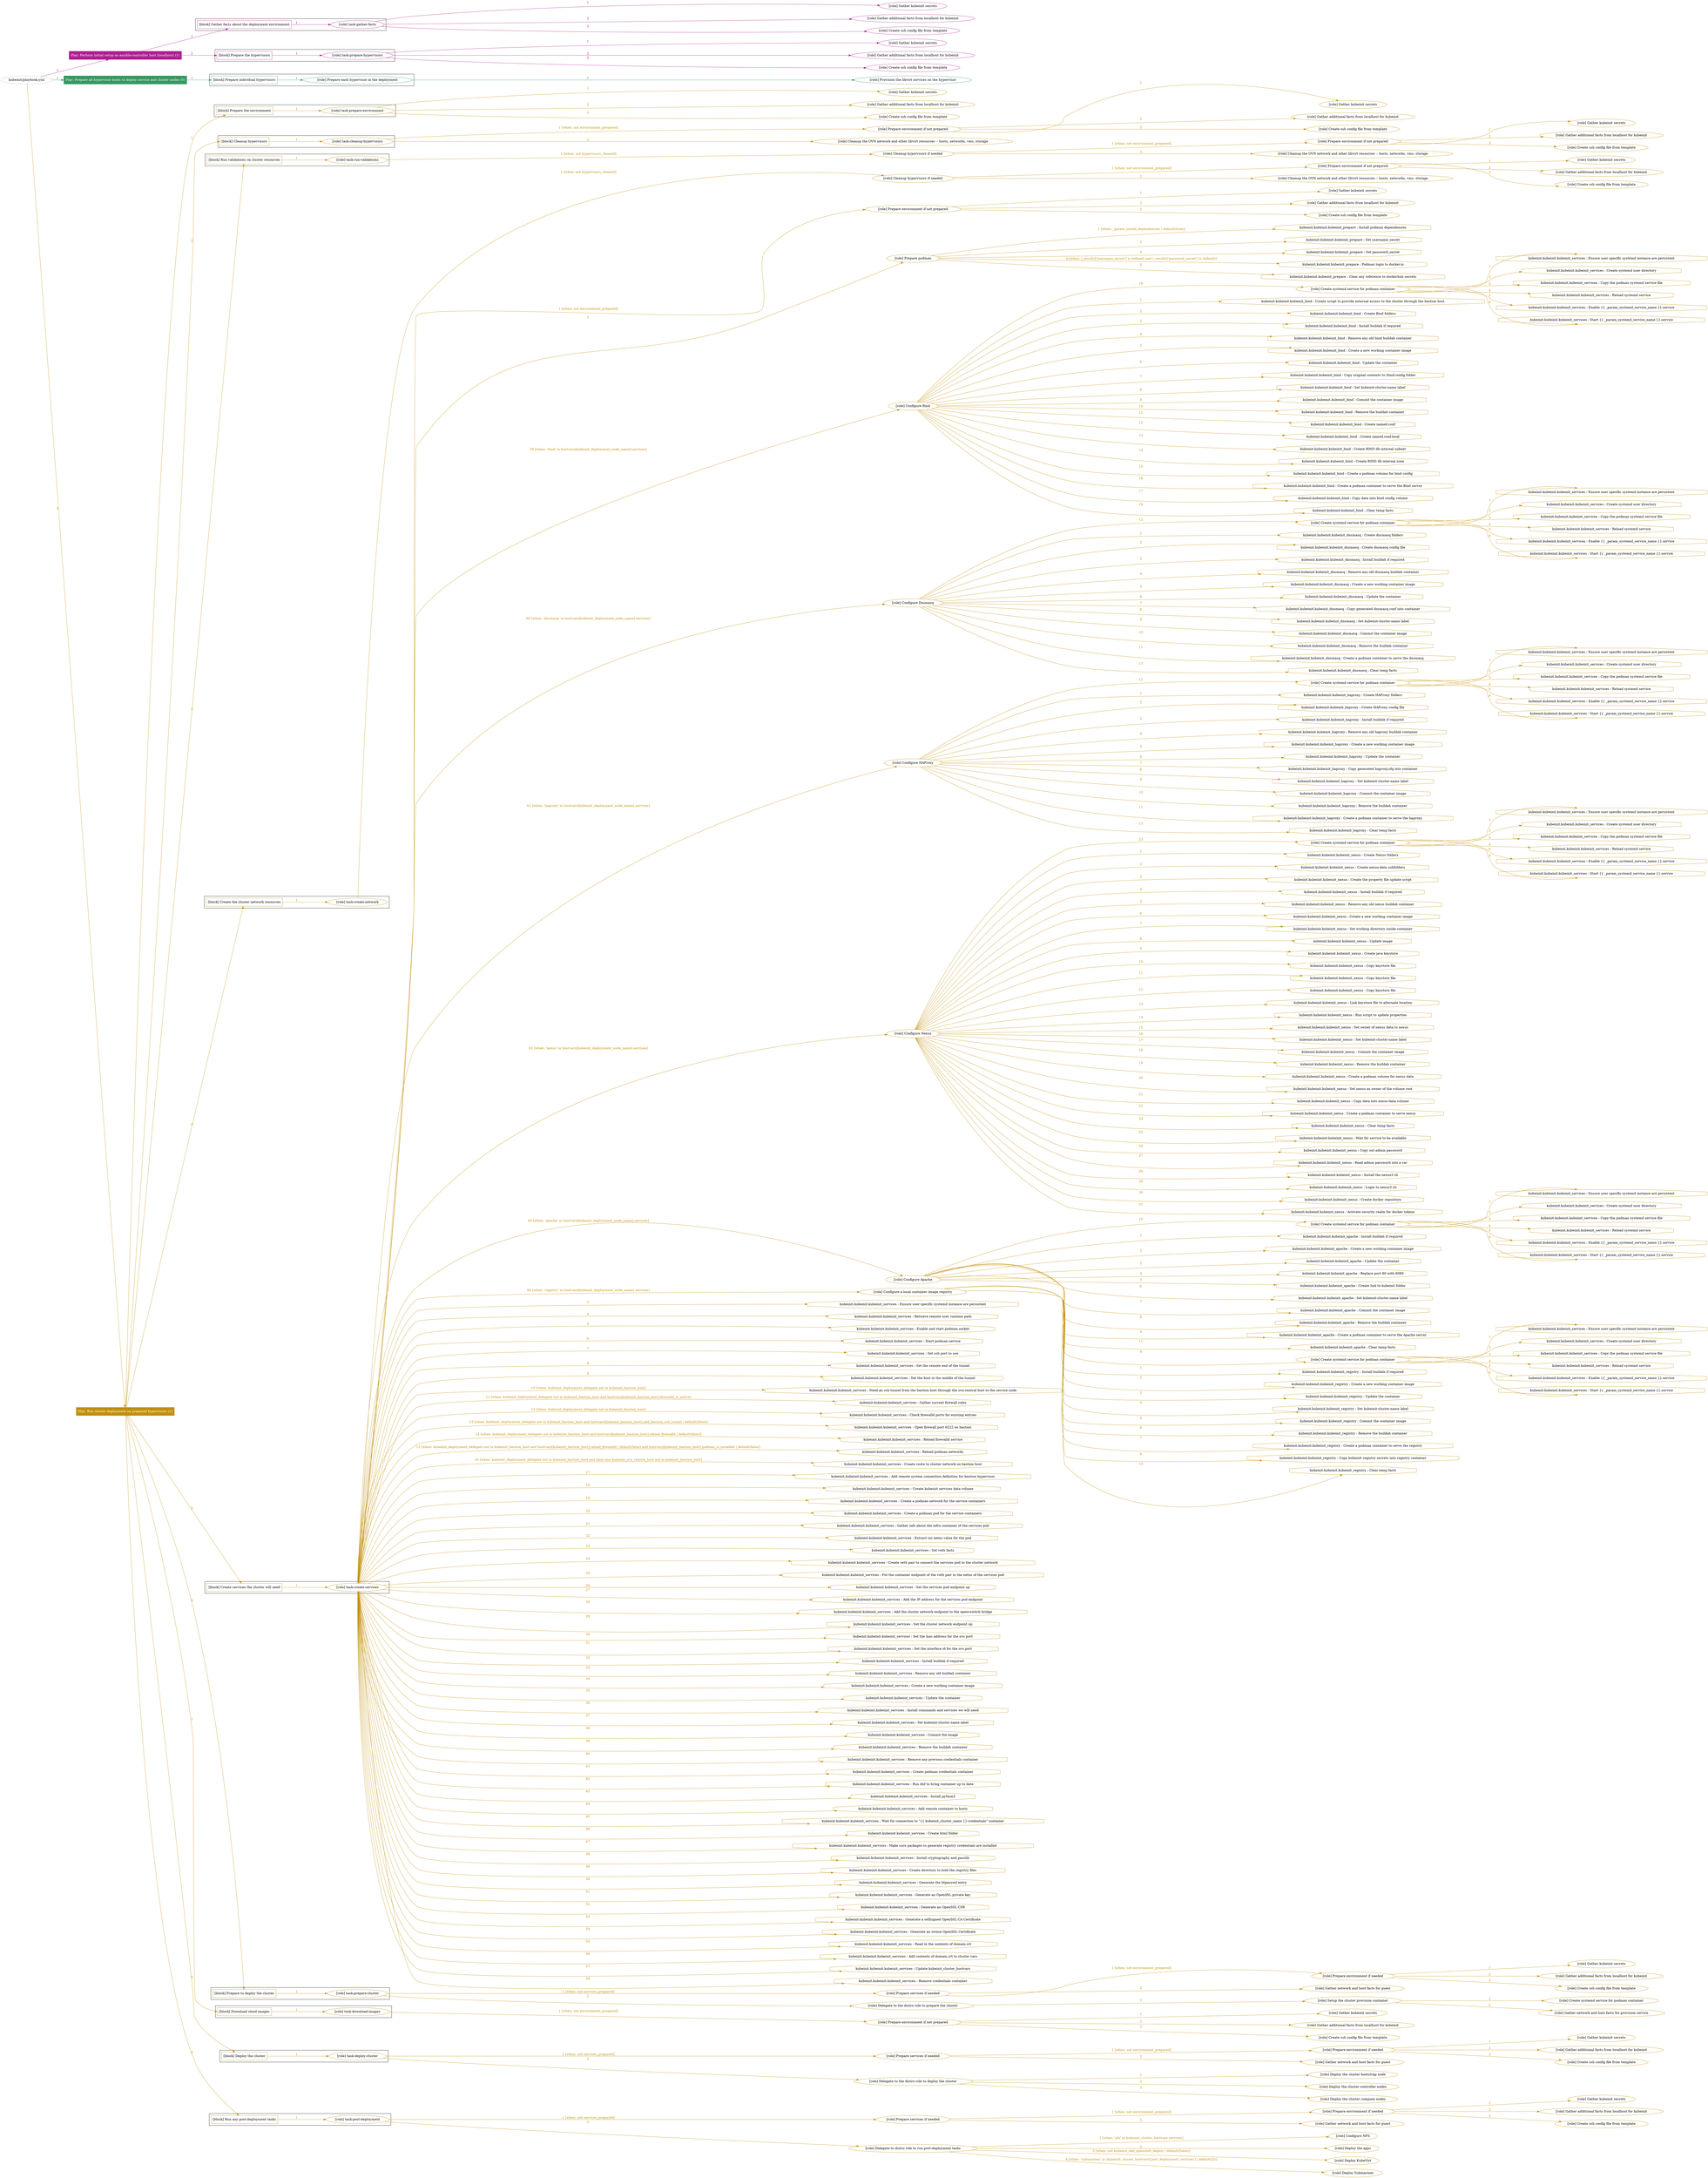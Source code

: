digraph {
	graph [concentrate=true ordering=in rankdir=LR ratio=fill]
	edge [esep=5 sep=10]
	"kubeinit/playbook.yml" [URL="/home/runner/work/kubeinit/kubeinit/kubeinit/playbook.yml" id=playbook_678ace8c style=dotted]
	play_f47c699f [label="Play: Perform initial setup on ansible-controller host (localhost) (1)" URL="/home/runner/work/kubeinit/kubeinit/kubeinit/playbook.yml" color="#ad1f91" fontcolor="#ffffff" id=play_f47c699f shape=box style=filled tooltip=localhost]
	"kubeinit/playbook.yml" -> play_f47c699f [label="1 " color="#ad1f91" fontcolor="#ad1f91" id=edge_29e6562b labeltooltip="1 " tooltip="1 "]
	subgraph "Gather kubeinit secrets" {
		role_e834d7f5 [label="[role] Gather kubeinit secrets" URL="/home/runner/.ansible/collections/ansible_collections/kubeinit/kubeinit/roles/kubeinit_prepare/tasks/gather_kubeinit_facts.yml" color="#ad1f91" id=role_e834d7f5 tooltip="Gather kubeinit secrets"]
	}
	subgraph "Gather additional facts from localhost for kubeinit" {
		role_e554d5e7 [label="[role] Gather additional facts from localhost for kubeinit" URL="/home/runner/.ansible/collections/ansible_collections/kubeinit/kubeinit/roles/kubeinit_prepare/tasks/gather_kubeinit_facts.yml" color="#ad1f91" id=role_e554d5e7 tooltip="Gather additional facts from localhost for kubeinit"]
	}
	subgraph "Create ssh config file from template" {
		role_1e8acada [label="[role] Create ssh config file from template" URL="/home/runner/.ansible/collections/ansible_collections/kubeinit/kubeinit/roles/kubeinit_prepare/tasks/gather_kubeinit_facts.yml" color="#ad1f91" id=role_1e8acada tooltip="Create ssh config file from template"]
	}
	subgraph "task-gather-facts" {
		role_eb9c300f [label="[role] task-gather-facts" URL="/home/runner/work/kubeinit/kubeinit/kubeinit/playbook.yml" color="#ad1f91" id=role_eb9c300f tooltip="task-gather-facts"]
		role_eb9c300f -> role_e834d7f5 [label="1 " color="#ad1f91" fontcolor="#ad1f91" id=edge_28fbfd46 labeltooltip="1 " tooltip="1 "]
		role_eb9c300f -> role_e554d5e7 [label="2 " color="#ad1f91" fontcolor="#ad1f91" id=edge_5d57f2d7 labeltooltip="2 " tooltip="2 "]
		role_eb9c300f -> role_1e8acada [label="3 " color="#ad1f91" fontcolor="#ad1f91" id=edge_d9e8b25e labeltooltip="3 " tooltip="3 "]
	}
	subgraph "Gather kubeinit secrets" {
		role_db29e7e4 [label="[role] Gather kubeinit secrets" URL="/home/runner/.ansible/collections/ansible_collections/kubeinit/kubeinit/roles/kubeinit_prepare/tasks/gather_kubeinit_facts.yml" color="#ad1f91" id=role_db29e7e4 tooltip="Gather kubeinit secrets"]
	}
	subgraph "Gather additional facts from localhost for kubeinit" {
		role_a737a030 [label="[role] Gather additional facts from localhost for kubeinit" URL="/home/runner/.ansible/collections/ansible_collections/kubeinit/kubeinit/roles/kubeinit_prepare/tasks/gather_kubeinit_facts.yml" color="#ad1f91" id=role_a737a030 tooltip="Gather additional facts from localhost for kubeinit"]
	}
	subgraph "Create ssh config file from template" {
		role_9a51d5f2 [label="[role] Create ssh config file from template" URL="/home/runner/.ansible/collections/ansible_collections/kubeinit/kubeinit/roles/kubeinit_prepare/tasks/gather_kubeinit_facts.yml" color="#ad1f91" id=role_9a51d5f2 tooltip="Create ssh config file from template"]
	}
	subgraph "task-prepare-hypervisors" {
		role_b1e2e499 [label="[role] task-prepare-hypervisors" URL="/home/runner/work/kubeinit/kubeinit/kubeinit/playbook.yml" color="#ad1f91" id=role_b1e2e499 tooltip="task-prepare-hypervisors"]
		role_b1e2e499 -> role_db29e7e4 [label="1 " color="#ad1f91" fontcolor="#ad1f91" id=edge_9a6cf534 labeltooltip="1 " tooltip="1 "]
		role_b1e2e499 -> role_a737a030 [label="2 " color="#ad1f91" fontcolor="#ad1f91" id=edge_759f7035 labeltooltip="2 " tooltip="2 "]
		role_b1e2e499 -> role_9a51d5f2 [label="3 " color="#ad1f91" fontcolor="#ad1f91" id=edge_e1e4a1f8 labeltooltip="3 " tooltip="3 "]
	}
	subgraph "Play: Perform initial setup on ansible-controller host (localhost) (1)" {
		play_f47c699f -> block_30bf394d [label=1 color="#ad1f91" fontcolor="#ad1f91" id=edge_f658b936 labeltooltip=1 tooltip=1]
		subgraph cluster_block_30bf394d {
			block_30bf394d [label="[block] Gather facts about the deployment environment" URL="/home/runner/work/kubeinit/kubeinit/kubeinit/playbook.yml" color="#ad1f91" id=block_30bf394d labeltooltip="Gather facts about the deployment environment" shape=box tooltip="Gather facts about the deployment environment"]
			block_30bf394d -> role_eb9c300f [label="1 " color="#ad1f91" fontcolor="#ad1f91" id=edge_b68dc440 labeltooltip="1 " tooltip="1 "]
		}
		play_f47c699f -> block_c28ef428 [label=2 color="#ad1f91" fontcolor="#ad1f91" id=edge_b47c5efd labeltooltip=2 tooltip=2]
		subgraph cluster_block_c28ef428 {
			block_c28ef428 [label="[block] Prepare the hypervisors" URL="/home/runner/work/kubeinit/kubeinit/kubeinit/playbook.yml" color="#ad1f91" id=block_c28ef428 labeltooltip="Prepare the hypervisors" shape=box tooltip="Prepare the hypervisors"]
			block_c28ef428 -> role_b1e2e499 [label="1 " color="#ad1f91" fontcolor="#ad1f91" id=edge_292edd54 labeltooltip="1 " tooltip="1 "]
		}
	}
	play_d41c36b4 [label="Play: Prepare all hypervisor hosts to deploy service and cluster nodes (0)" URL="/home/runner/work/kubeinit/kubeinit/kubeinit/playbook.yml" color="#349860" fontcolor="#ffffff" id=play_d41c36b4 shape=box style=filled tooltip="Play: Prepare all hypervisor hosts to deploy service and cluster nodes (0)"]
	"kubeinit/playbook.yml" -> play_d41c36b4 [label="2 " color="#349860" fontcolor="#349860" id=edge_4aa221f6 labeltooltip="2 " tooltip="2 "]
	subgraph "Provision the libvirt services on the hypervisor" {
		role_108f2070 [label="[role] Provision the libvirt services on the hypervisor" URL="/home/runner/.ansible/collections/ansible_collections/kubeinit/kubeinit/roles/kubeinit_prepare/tasks/prepare_hypervisor.yml" color="#349860" id=role_108f2070 tooltip="Provision the libvirt services on the hypervisor"]
	}
	subgraph "Prepare each hypervisor in the deployment" {
		role_d357c175 [label="[role] Prepare each hypervisor in the deployment" URL="/home/runner/work/kubeinit/kubeinit/kubeinit/playbook.yml" color="#349860" id=role_d357c175 tooltip="Prepare each hypervisor in the deployment"]
		role_d357c175 -> role_108f2070 [label="1 " color="#349860" fontcolor="#349860" id=edge_0c201655 labeltooltip="1 " tooltip="1 "]
	}
	subgraph "Play: Prepare all hypervisor hosts to deploy service and cluster nodes (0)" {
		play_d41c36b4 -> block_6a533f2c [label=1 color="#349860" fontcolor="#349860" id=edge_90333f00 labeltooltip=1 tooltip=1]
		subgraph cluster_block_6a533f2c {
			block_6a533f2c [label="[block] Prepare individual hypervisors" URL="/home/runner/work/kubeinit/kubeinit/kubeinit/playbook.yml" color="#349860" id=block_6a533f2c labeltooltip="Prepare individual hypervisors" shape=box tooltip="Prepare individual hypervisors"]
			block_6a533f2c -> role_d357c175 [label="1 " color="#349860" fontcolor="#349860" id=edge_0dec35a8 labeltooltip="1 " tooltip="1 "]
		}
	}
	play_29db4f38 [label="Play: Run cluster deployment on prepared hypervisors (1)" URL="/home/runner/work/kubeinit/kubeinit/kubeinit/playbook.yml" color="#c28f0a" fontcolor="#ffffff" id=play_29db4f38 shape=box style=filled tooltip=localhost]
	"kubeinit/playbook.yml" -> play_29db4f38 [label="3 " color="#c28f0a" fontcolor="#c28f0a" id=edge_58d3cbe1 labeltooltip="3 " tooltip="3 "]
	subgraph "Gather kubeinit secrets" {
		role_0ac885c2 [label="[role] Gather kubeinit secrets" URL="/home/runner/.ansible/collections/ansible_collections/kubeinit/kubeinit/roles/kubeinit_prepare/tasks/gather_kubeinit_facts.yml" color="#c28f0a" id=role_0ac885c2 tooltip="Gather kubeinit secrets"]
	}
	subgraph "Gather additional facts from localhost for kubeinit" {
		role_1705bea3 [label="[role] Gather additional facts from localhost for kubeinit" URL="/home/runner/.ansible/collections/ansible_collections/kubeinit/kubeinit/roles/kubeinit_prepare/tasks/gather_kubeinit_facts.yml" color="#c28f0a" id=role_1705bea3 tooltip="Gather additional facts from localhost for kubeinit"]
	}
	subgraph "Create ssh config file from template" {
		role_6be2d33b [label="[role] Create ssh config file from template" URL="/home/runner/.ansible/collections/ansible_collections/kubeinit/kubeinit/roles/kubeinit_prepare/tasks/gather_kubeinit_facts.yml" color="#c28f0a" id=role_6be2d33b tooltip="Create ssh config file from template"]
	}
	subgraph "task-prepare-environment" {
		role_c0b3012d [label="[role] task-prepare-environment" URL="/home/runner/work/kubeinit/kubeinit/kubeinit/playbook.yml" color="#c28f0a" id=role_c0b3012d tooltip="task-prepare-environment"]
		role_c0b3012d -> role_0ac885c2 [label="1 " color="#c28f0a" fontcolor="#c28f0a" id=edge_631ced6e labeltooltip="1 " tooltip="1 "]
		role_c0b3012d -> role_1705bea3 [label="2 " color="#c28f0a" fontcolor="#c28f0a" id=edge_6921d20a labeltooltip="2 " tooltip="2 "]
		role_c0b3012d -> role_6be2d33b [label="3 " color="#c28f0a" fontcolor="#c28f0a" id=edge_4b4fe62f labeltooltip="3 " tooltip="3 "]
	}
	subgraph "Gather kubeinit secrets" {
		role_e6223980 [label="[role] Gather kubeinit secrets" URL="/home/runner/.ansible/collections/ansible_collections/kubeinit/kubeinit/roles/kubeinit_prepare/tasks/gather_kubeinit_facts.yml" color="#c28f0a" id=role_e6223980 tooltip="Gather kubeinit secrets"]
	}
	subgraph "Gather additional facts from localhost for kubeinit" {
		role_e28d9c3d [label="[role] Gather additional facts from localhost for kubeinit" URL="/home/runner/.ansible/collections/ansible_collections/kubeinit/kubeinit/roles/kubeinit_prepare/tasks/gather_kubeinit_facts.yml" color="#c28f0a" id=role_e28d9c3d tooltip="Gather additional facts from localhost for kubeinit"]
	}
	subgraph "Create ssh config file from template" {
		role_0ca43452 [label="[role] Create ssh config file from template" URL="/home/runner/.ansible/collections/ansible_collections/kubeinit/kubeinit/roles/kubeinit_prepare/tasks/gather_kubeinit_facts.yml" color="#c28f0a" id=role_0ca43452 tooltip="Create ssh config file from template"]
	}
	subgraph "Prepare environment if not prepared" {
		role_8a10b75f [label="[role] Prepare environment if not prepared" URL="/home/runner/.ansible/collections/ansible_collections/kubeinit/kubeinit/roles/kubeinit_prepare/tasks/cleanup_hypervisors.yml" color="#c28f0a" id=role_8a10b75f tooltip="Prepare environment if not prepared"]
		role_8a10b75f -> role_e6223980 [label="1 " color="#c28f0a" fontcolor="#c28f0a" id=edge_bd5f32d4 labeltooltip="1 " tooltip="1 "]
		role_8a10b75f -> role_e28d9c3d [label="2 " color="#c28f0a" fontcolor="#c28f0a" id=edge_241289b7 labeltooltip="2 " tooltip="2 "]
		role_8a10b75f -> role_0ca43452 [label="3 " color="#c28f0a" fontcolor="#c28f0a" id=edge_53dbe5d6 labeltooltip="3 " tooltip="3 "]
	}
	subgraph "Cleanup the OVN network and other libvirt resources -- hosts, networks, vms, storage" {
		role_eadf4a9d [label="[role] Cleanup the OVN network and other libvirt resources -- hosts, networks, vms, storage" URL="/home/runner/.ansible/collections/ansible_collections/kubeinit/kubeinit/roles/kubeinit_prepare/tasks/cleanup_hypervisors.yml" color="#c28f0a" id=role_eadf4a9d tooltip="Cleanup the OVN network and other libvirt resources -- hosts, networks, vms, storage"]
	}
	subgraph "task-cleanup-hypervisors" {
		role_8ece8bec [label="[role] task-cleanup-hypervisors" URL="/home/runner/work/kubeinit/kubeinit/kubeinit/playbook.yml" color="#c28f0a" id=role_8ece8bec tooltip="task-cleanup-hypervisors"]
		role_8ece8bec -> role_8a10b75f [label="1 [when: not environment_prepared]" color="#c28f0a" fontcolor="#c28f0a" id=edge_b62e649d labeltooltip="1 [when: not environment_prepared]" tooltip="1 [when: not environment_prepared]"]
		role_8ece8bec -> role_eadf4a9d [label="2 " color="#c28f0a" fontcolor="#c28f0a" id=edge_04c896b3 labeltooltip="2 " tooltip="2 "]
	}
	subgraph "Gather kubeinit secrets" {
		role_dd0c2a6f [label="[role] Gather kubeinit secrets" URL="/home/runner/.ansible/collections/ansible_collections/kubeinit/kubeinit/roles/kubeinit_prepare/tasks/gather_kubeinit_facts.yml" color="#c28f0a" id=role_dd0c2a6f tooltip="Gather kubeinit secrets"]
	}
	subgraph "Gather additional facts from localhost for kubeinit" {
		role_5dd45066 [label="[role] Gather additional facts from localhost for kubeinit" URL="/home/runner/.ansible/collections/ansible_collections/kubeinit/kubeinit/roles/kubeinit_prepare/tasks/gather_kubeinit_facts.yml" color="#c28f0a" id=role_5dd45066 tooltip="Gather additional facts from localhost for kubeinit"]
	}
	subgraph "Create ssh config file from template" {
		role_ef880851 [label="[role] Create ssh config file from template" URL="/home/runner/.ansible/collections/ansible_collections/kubeinit/kubeinit/roles/kubeinit_prepare/tasks/gather_kubeinit_facts.yml" color="#c28f0a" id=role_ef880851 tooltip="Create ssh config file from template"]
	}
	subgraph "Prepare environment if not prepared" {
		role_14edd058 [label="[role] Prepare environment if not prepared" URL="/home/runner/.ansible/collections/ansible_collections/kubeinit/kubeinit/roles/kubeinit_prepare/tasks/cleanup_hypervisors.yml" color="#c28f0a" id=role_14edd058 tooltip="Prepare environment if not prepared"]
		role_14edd058 -> role_dd0c2a6f [label="1 " color="#c28f0a" fontcolor="#c28f0a" id=edge_0dc37db9 labeltooltip="1 " tooltip="1 "]
		role_14edd058 -> role_5dd45066 [label="2 " color="#c28f0a" fontcolor="#c28f0a" id=edge_91d9a6f7 labeltooltip="2 " tooltip="2 "]
		role_14edd058 -> role_ef880851 [label="3 " color="#c28f0a" fontcolor="#c28f0a" id=edge_336098e6 labeltooltip="3 " tooltip="3 "]
	}
	subgraph "Cleanup the OVN network and other libvirt resources -- hosts, networks, vms, storage" {
		role_abc0eb1b [label="[role] Cleanup the OVN network and other libvirt resources -- hosts, networks, vms, storage" URL="/home/runner/.ansible/collections/ansible_collections/kubeinit/kubeinit/roles/kubeinit_prepare/tasks/cleanup_hypervisors.yml" color="#c28f0a" id=role_abc0eb1b tooltip="Cleanup the OVN network and other libvirt resources -- hosts, networks, vms, storage"]
	}
	subgraph "Cleanup hypervisors if needed" {
		role_9f90314e [label="[role] Cleanup hypervisors if needed" URL="/home/runner/.ansible/collections/ansible_collections/kubeinit/kubeinit/roles/kubeinit_validations/tasks/main.yml" color="#c28f0a" id=role_9f90314e tooltip="Cleanup hypervisors if needed"]
		role_9f90314e -> role_14edd058 [label="1 [when: not environment_prepared]" color="#c28f0a" fontcolor="#c28f0a" id=edge_0571c612 labeltooltip="1 [when: not environment_prepared]" tooltip="1 [when: not environment_prepared]"]
		role_9f90314e -> role_abc0eb1b [label="2 " color="#c28f0a" fontcolor="#c28f0a" id=edge_d046165b labeltooltip="2 " tooltip="2 "]
	}
	subgraph "task-run-validations" {
		role_7a09dc75 [label="[role] task-run-validations" URL="/home/runner/work/kubeinit/kubeinit/kubeinit/playbook.yml" color="#c28f0a" id=role_7a09dc75 tooltip="task-run-validations"]
		role_7a09dc75 -> role_9f90314e [label="1 [when: not hypervisors_cleaned]" color="#c28f0a" fontcolor="#c28f0a" id=edge_b5553f64 labeltooltip="1 [when: not hypervisors_cleaned]" tooltip="1 [when: not hypervisors_cleaned]"]
	}
	subgraph "Gather kubeinit secrets" {
		role_99b5e510 [label="[role] Gather kubeinit secrets" URL="/home/runner/.ansible/collections/ansible_collections/kubeinit/kubeinit/roles/kubeinit_prepare/tasks/gather_kubeinit_facts.yml" color="#c28f0a" id=role_99b5e510 tooltip="Gather kubeinit secrets"]
	}
	subgraph "Gather additional facts from localhost for kubeinit" {
		role_3b98d6bf [label="[role] Gather additional facts from localhost for kubeinit" URL="/home/runner/.ansible/collections/ansible_collections/kubeinit/kubeinit/roles/kubeinit_prepare/tasks/gather_kubeinit_facts.yml" color="#c28f0a" id=role_3b98d6bf tooltip="Gather additional facts from localhost for kubeinit"]
	}
	subgraph "Create ssh config file from template" {
		role_f1476954 [label="[role] Create ssh config file from template" URL="/home/runner/.ansible/collections/ansible_collections/kubeinit/kubeinit/roles/kubeinit_prepare/tasks/gather_kubeinit_facts.yml" color="#c28f0a" id=role_f1476954 tooltip="Create ssh config file from template"]
	}
	subgraph "Prepare environment if not prepared" {
		role_81c2268b [label="[role] Prepare environment if not prepared" URL="/home/runner/.ansible/collections/ansible_collections/kubeinit/kubeinit/roles/kubeinit_prepare/tasks/cleanup_hypervisors.yml" color="#c28f0a" id=role_81c2268b tooltip="Prepare environment if not prepared"]
		role_81c2268b -> role_99b5e510 [label="1 " color="#c28f0a" fontcolor="#c28f0a" id=edge_617a3afa labeltooltip="1 " tooltip="1 "]
		role_81c2268b -> role_3b98d6bf [label="2 " color="#c28f0a" fontcolor="#c28f0a" id=edge_8641657c labeltooltip="2 " tooltip="2 "]
		role_81c2268b -> role_f1476954 [label="3 " color="#c28f0a" fontcolor="#c28f0a" id=edge_b21e96a9 labeltooltip="3 " tooltip="3 "]
	}
	subgraph "Cleanup the OVN network and other libvirt resources -- hosts, networks, vms, storage" {
		role_95a2450c [label="[role] Cleanup the OVN network and other libvirt resources -- hosts, networks, vms, storage" URL="/home/runner/.ansible/collections/ansible_collections/kubeinit/kubeinit/roles/kubeinit_prepare/tasks/cleanup_hypervisors.yml" color="#c28f0a" id=role_95a2450c tooltip="Cleanup the OVN network and other libvirt resources -- hosts, networks, vms, storage"]
	}
	subgraph "Cleanup hypervisors if needed" {
		role_e23a3d5d [label="[role] Cleanup hypervisors if needed" URL="/home/runner/.ansible/collections/ansible_collections/kubeinit/kubeinit/roles/kubeinit_libvirt/tasks/create_network.yml" color="#c28f0a" id=role_e23a3d5d tooltip="Cleanup hypervisors if needed"]
		role_e23a3d5d -> role_81c2268b [label="1 [when: not environment_prepared]" color="#c28f0a" fontcolor="#c28f0a" id=edge_9e9f1a2f labeltooltip="1 [when: not environment_prepared]" tooltip="1 [when: not environment_prepared]"]
		role_e23a3d5d -> role_95a2450c [label="2 " color="#c28f0a" fontcolor="#c28f0a" id=edge_18004dc4 labeltooltip="2 " tooltip="2 "]
	}
	subgraph "task-create-network" {
		role_da31ab00 [label="[role] task-create-network" URL="/home/runner/work/kubeinit/kubeinit/kubeinit/playbook.yml" color="#c28f0a" id=role_da31ab00 tooltip="task-create-network"]
		role_da31ab00 -> role_e23a3d5d [label="1 [when: not hypervisors_cleaned]" color="#c28f0a" fontcolor="#c28f0a" id=edge_297008a8 labeltooltip="1 [when: not hypervisors_cleaned]" tooltip="1 [when: not hypervisors_cleaned]"]
	}
	subgraph "Gather kubeinit secrets" {
		role_5d1523d8 [label="[role] Gather kubeinit secrets" URL="/home/runner/.ansible/collections/ansible_collections/kubeinit/kubeinit/roles/kubeinit_prepare/tasks/gather_kubeinit_facts.yml" color="#c28f0a" id=role_5d1523d8 tooltip="Gather kubeinit secrets"]
	}
	subgraph "Gather additional facts from localhost for kubeinit" {
		role_90034f87 [label="[role] Gather additional facts from localhost for kubeinit" URL="/home/runner/.ansible/collections/ansible_collections/kubeinit/kubeinit/roles/kubeinit_prepare/tasks/gather_kubeinit_facts.yml" color="#c28f0a" id=role_90034f87 tooltip="Gather additional facts from localhost for kubeinit"]
	}
	subgraph "Create ssh config file from template" {
		role_45b7e505 [label="[role] Create ssh config file from template" URL="/home/runner/.ansible/collections/ansible_collections/kubeinit/kubeinit/roles/kubeinit_prepare/tasks/gather_kubeinit_facts.yml" color="#c28f0a" id=role_45b7e505 tooltip="Create ssh config file from template"]
	}
	subgraph "Prepare environment if not prepared" {
		role_9d6a7a90 [label="[role] Prepare environment if not prepared" URL="/home/runner/.ansible/collections/ansible_collections/kubeinit/kubeinit/roles/kubeinit_services/tasks/main.yml" color="#c28f0a" id=role_9d6a7a90 tooltip="Prepare environment if not prepared"]
		role_9d6a7a90 -> role_5d1523d8 [label="1 " color="#c28f0a" fontcolor="#c28f0a" id=edge_9c48a918 labeltooltip="1 " tooltip="1 "]
		role_9d6a7a90 -> role_90034f87 [label="2 " color="#c28f0a" fontcolor="#c28f0a" id=edge_30e0b7c7 labeltooltip="2 " tooltip="2 "]
		role_9d6a7a90 -> role_45b7e505 [label="3 " color="#c28f0a" fontcolor="#c28f0a" id=edge_ce219d36 labeltooltip="3 " tooltip="3 "]
	}
	subgraph "Prepare podman" {
		role_4763b0d5 [label="[role] Prepare podman" URL="/home/runner/.ansible/collections/ansible_collections/kubeinit/kubeinit/roles/kubeinit_services/tasks/00_create_service_pod.yml" color="#c28f0a" id=role_4763b0d5 tooltip="Prepare podman"]
		task_67def4a4 [label="kubeinit.kubeinit.kubeinit_prepare : Install podman dependencies" URL="/home/runner/.ansible/collections/ansible_collections/kubeinit/kubeinit/roles/kubeinit_prepare/tasks/prepare_podman.yml" color="#c28f0a" id=task_67def4a4 shape=octagon tooltip="kubeinit.kubeinit.kubeinit_prepare : Install podman dependencies"]
		role_4763b0d5 -> task_67def4a4 [label="1 [when: _param_install_dependencies | default(true)]" color="#c28f0a" fontcolor="#c28f0a" id=edge_9fe36163 labeltooltip="1 [when: _param_install_dependencies | default(true)]" tooltip="1 [when: _param_install_dependencies | default(true)]"]
		task_c0eed17d [label="kubeinit.kubeinit.kubeinit_prepare : Set username_secret" URL="/home/runner/.ansible/collections/ansible_collections/kubeinit/kubeinit/roles/kubeinit_prepare/tasks/prepare_podman.yml" color="#c28f0a" id=task_c0eed17d shape=octagon tooltip="kubeinit.kubeinit.kubeinit_prepare : Set username_secret"]
		role_4763b0d5 -> task_c0eed17d [label="2 " color="#c28f0a" fontcolor="#c28f0a" id=edge_758d5afe labeltooltip="2 " tooltip="2 "]
		task_36519a9f [label="kubeinit.kubeinit.kubeinit_prepare : Set password_secret" URL="/home/runner/.ansible/collections/ansible_collections/kubeinit/kubeinit/roles/kubeinit_prepare/tasks/prepare_podman.yml" color="#c28f0a" id=task_36519a9f shape=octagon tooltip="kubeinit.kubeinit.kubeinit_prepare : Set password_secret"]
		role_4763b0d5 -> task_36519a9f [label="3 " color="#c28f0a" fontcolor="#c28f0a" id=edge_08021708 labeltooltip="3 " tooltip="3 "]
		task_41c62ddd [label="kubeinit.kubeinit.kubeinit_prepare : Podman login to docker.io" URL="/home/runner/.ansible/collections/ansible_collections/kubeinit/kubeinit/roles/kubeinit_prepare/tasks/prepare_podman.yml" color="#c28f0a" id=task_41c62ddd shape=octagon tooltip="kubeinit.kubeinit.kubeinit_prepare : Podman login to docker.io"]
		role_4763b0d5 -> task_41c62ddd [label="4 [when: (_results['username_secret'] is defined) and (_results['password_secret'] is defined)]" color="#c28f0a" fontcolor="#c28f0a" id=edge_67c5cecf labeltooltip="4 [when: (_results['username_secret'] is defined) and (_results['password_secret'] is defined)]" tooltip="4 [when: (_results['username_secret'] is defined) and (_results['password_secret'] is defined)]"]
		task_8951967d [label="kubeinit.kubeinit.kubeinit_prepare : Clear any reference to dockerhub secrets" URL="/home/runner/.ansible/collections/ansible_collections/kubeinit/kubeinit/roles/kubeinit_prepare/tasks/prepare_podman.yml" color="#c28f0a" id=task_8951967d shape=octagon tooltip="kubeinit.kubeinit.kubeinit_prepare : Clear any reference to dockerhub secrets"]
		role_4763b0d5 -> task_8951967d [label="5 " color="#c28f0a" fontcolor="#c28f0a" id=edge_eb2afdd2 labeltooltip="5 " tooltip="5 "]
	}
	subgraph "Create systemd service for podman container" {
		role_2b9f174f [label="[role] Create systemd service for podman container" URL="/home/runner/.ansible/collections/ansible_collections/kubeinit/kubeinit/roles/kubeinit_bind/tasks/main.yml" color="#c28f0a" id=role_2b9f174f tooltip="Create systemd service for podman container"]
		task_59c37593 [label="kubeinit.kubeinit.kubeinit_services : Ensure user specific systemd instance are persistent" URL="/home/runner/.ansible/collections/ansible_collections/kubeinit/kubeinit/roles/kubeinit_services/tasks/create_managed_service.yml" color="#c28f0a" id=task_59c37593 shape=octagon tooltip="kubeinit.kubeinit.kubeinit_services : Ensure user specific systemd instance are persistent"]
		role_2b9f174f -> task_59c37593 [label="1 " color="#c28f0a" fontcolor="#c28f0a" id=edge_ced80e2e labeltooltip="1 " tooltip="1 "]
		task_1be9c26d [label="kubeinit.kubeinit.kubeinit_services : Create systemd user directory" URL="/home/runner/.ansible/collections/ansible_collections/kubeinit/kubeinit/roles/kubeinit_services/tasks/create_managed_service.yml" color="#c28f0a" id=task_1be9c26d shape=octagon tooltip="kubeinit.kubeinit.kubeinit_services : Create systemd user directory"]
		role_2b9f174f -> task_1be9c26d [label="2 " color="#c28f0a" fontcolor="#c28f0a" id=edge_17ef942c labeltooltip="2 " tooltip="2 "]
		task_46b4d632 [label="kubeinit.kubeinit.kubeinit_services : Copy the podman systemd service file" URL="/home/runner/.ansible/collections/ansible_collections/kubeinit/kubeinit/roles/kubeinit_services/tasks/create_managed_service.yml" color="#c28f0a" id=task_46b4d632 shape=octagon tooltip="kubeinit.kubeinit.kubeinit_services : Copy the podman systemd service file"]
		role_2b9f174f -> task_46b4d632 [label="3 " color="#c28f0a" fontcolor="#c28f0a" id=edge_42c3134f labeltooltip="3 " tooltip="3 "]
		task_b8b1c24c [label="kubeinit.kubeinit.kubeinit_services : Reload systemd service" URL="/home/runner/.ansible/collections/ansible_collections/kubeinit/kubeinit/roles/kubeinit_services/tasks/create_managed_service.yml" color="#c28f0a" id=task_b8b1c24c shape=octagon tooltip="kubeinit.kubeinit.kubeinit_services : Reload systemd service"]
		role_2b9f174f -> task_b8b1c24c [label="4 " color="#c28f0a" fontcolor="#c28f0a" id=edge_516ee2a1 labeltooltip="4 " tooltip="4 "]
		task_f98c60f3 [label="kubeinit.kubeinit.kubeinit_services : Enable {{ _param_systemd_service_name }}.service" URL="/home/runner/.ansible/collections/ansible_collections/kubeinit/kubeinit/roles/kubeinit_services/tasks/create_managed_service.yml" color="#c28f0a" id=task_f98c60f3 shape=octagon tooltip="kubeinit.kubeinit.kubeinit_services : Enable {{ _param_systemd_service_name }}.service"]
		role_2b9f174f -> task_f98c60f3 [label="5 " color="#c28f0a" fontcolor="#c28f0a" id=edge_a39ad682 labeltooltip="5 " tooltip="5 "]
		task_e60b7870 [label="kubeinit.kubeinit.kubeinit_services : Start {{ _param_systemd_service_name }}.service" URL="/home/runner/.ansible/collections/ansible_collections/kubeinit/kubeinit/roles/kubeinit_services/tasks/create_managed_service.yml" color="#c28f0a" id=task_e60b7870 shape=octagon tooltip="kubeinit.kubeinit.kubeinit_services : Start {{ _param_systemd_service_name }}.service"]
		role_2b9f174f -> task_e60b7870 [label="6 " color="#c28f0a" fontcolor="#c28f0a" id=edge_b6dbd61d labeltooltip="6 " tooltip="6 "]
	}
	subgraph "Configure Bind" {
		role_beca75a9 [label="[role] Configure Bind" URL="/home/runner/.ansible/collections/ansible_collections/kubeinit/kubeinit/roles/kubeinit_services/tasks/start_services_containers.yml" color="#c28f0a" id=role_beca75a9 tooltip="Configure Bind"]
		task_01f34e6f [label="kubeinit.kubeinit.kubeinit_bind : Create script to provide external access to the cluster through the bastion host" URL="/home/runner/.ansible/collections/ansible_collections/kubeinit/kubeinit/roles/kubeinit_bind/tasks/main.yml" color="#c28f0a" id=task_01f34e6f shape=octagon tooltip="kubeinit.kubeinit.kubeinit_bind : Create script to provide external access to the cluster through the bastion host"]
		role_beca75a9 -> task_01f34e6f [label="1 " color="#c28f0a" fontcolor="#c28f0a" id=edge_7d13675c labeltooltip="1 " tooltip="1 "]
		task_bdedc537 [label="kubeinit.kubeinit.kubeinit_bind : Create Bind folders" URL="/home/runner/.ansible/collections/ansible_collections/kubeinit/kubeinit/roles/kubeinit_bind/tasks/main.yml" color="#c28f0a" id=task_bdedc537 shape=octagon tooltip="kubeinit.kubeinit.kubeinit_bind : Create Bind folders"]
		role_beca75a9 -> task_bdedc537 [label="2 " color="#c28f0a" fontcolor="#c28f0a" id=edge_77e61256 labeltooltip="2 " tooltip="2 "]
		task_9e5c9102 [label="kubeinit.kubeinit.kubeinit_bind : Install buildah if required" URL="/home/runner/.ansible/collections/ansible_collections/kubeinit/kubeinit/roles/kubeinit_bind/tasks/main.yml" color="#c28f0a" id=task_9e5c9102 shape=octagon tooltip="kubeinit.kubeinit.kubeinit_bind : Install buildah if required"]
		role_beca75a9 -> task_9e5c9102 [label="3 " color="#c28f0a" fontcolor="#c28f0a" id=edge_ab1921bf labeltooltip="3 " tooltip="3 "]
		task_b3e5f0d3 [label="kubeinit.kubeinit.kubeinit_bind : Remove any old bind buildah container" URL="/home/runner/.ansible/collections/ansible_collections/kubeinit/kubeinit/roles/kubeinit_bind/tasks/main.yml" color="#c28f0a" id=task_b3e5f0d3 shape=octagon tooltip="kubeinit.kubeinit.kubeinit_bind : Remove any old bind buildah container"]
		role_beca75a9 -> task_b3e5f0d3 [label="4 " color="#c28f0a" fontcolor="#c28f0a" id=edge_d9fead70 labeltooltip="4 " tooltip="4 "]
		task_d26a4ba1 [label="kubeinit.kubeinit.kubeinit_bind : Create a new working container image" URL="/home/runner/.ansible/collections/ansible_collections/kubeinit/kubeinit/roles/kubeinit_bind/tasks/main.yml" color="#c28f0a" id=task_d26a4ba1 shape=octagon tooltip="kubeinit.kubeinit.kubeinit_bind : Create a new working container image"]
		role_beca75a9 -> task_d26a4ba1 [label="5 " color="#c28f0a" fontcolor="#c28f0a" id=edge_b9b55059 labeltooltip="5 " tooltip="5 "]
		task_32f9f61b [label="kubeinit.kubeinit.kubeinit_bind : Update the container" URL="/home/runner/.ansible/collections/ansible_collections/kubeinit/kubeinit/roles/kubeinit_bind/tasks/main.yml" color="#c28f0a" id=task_32f9f61b shape=octagon tooltip="kubeinit.kubeinit.kubeinit_bind : Update the container"]
		role_beca75a9 -> task_32f9f61b [label="6 " color="#c28f0a" fontcolor="#c28f0a" id=edge_80e3e470 labeltooltip="6 " tooltip="6 "]
		task_76fb6bda [label="kubeinit.kubeinit.kubeinit_bind : Copy original contents to /bind-config folder" URL="/home/runner/.ansible/collections/ansible_collections/kubeinit/kubeinit/roles/kubeinit_bind/tasks/main.yml" color="#c28f0a" id=task_76fb6bda shape=octagon tooltip="kubeinit.kubeinit.kubeinit_bind : Copy original contents to /bind-config folder"]
		role_beca75a9 -> task_76fb6bda [label="7 " color="#c28f0a" fontcolor="#c28f0a" id=edge_914365d1 labeltooltip="7 " tooltip="7 "]
		task_ca61e0a5 [label="kubeinit.kubeinit.kubeinit_bind : Set kubeinit-cluster-name label" URL="/home/runner/.ansible/collections/ansible_collections/kubeinit/kubeinit/roles/kubeinit_bind/tasks/main.yml" color="#c28f0a" id=task_ca61e0a5 shape=octagon tooltip="kubeinit.kubeinit.kubeinit_bind : Set kubeinit-cluster-name label"]
		role_beca75a9 -> task_ca61e0a5 [label="8 " color="#c28f0a" fontcolor="#c28f0a" id=edge_5f702897 labeltooltip="8 " tooltip="8 "]
		task_c03a82f5 [label="kubeinit.kubeinit.kubeinit_bind : Commit the container image" URL="/home/runner/.ansible/collections/ansible_collections/kubeinit/kubeinit/roles/kubeinit_bind/tasks/main.yml" color="#c28f0a" id=task_c03a82f5 shape=octagon tooltip="kubeinit.kubeinit.kubeinit_bind : Commit the container image"]
		role_beca75a9 -> task_c03a82f5 [label="9 " color="#c28f0a" fontcolor="#c28f0a" id=edge_ee16b94d labeltooltip="9 " tooltip="9 "]
		task_29f2c8c1 [label="kubeinit.kubeinit.kubeinit_bind : Remove the buildah container" URL="/home/runner/.ansible/collections/ansible_collections/kubeinit/kubeinit/roles/kubeinit_bind/tasks/main.yml" color="#c28f0a" id=task_29f2c8c1 shape=octagon tooltip="kubeinit.kubeinit.kubeinit_bind : Remove the buildah container"]
		role_beca75a9 -> task_29f2c8c1 [label="10 " color="#c28f0a" fontcolor="#c28f0a" id=edge_704203b5 labeltooltip="10 " tooltip="10 "]
		task_1e77e9a6 [label="kubeinit.kubeinit.kubeinit_bind : Create named.conf" URL="/home/runner/.ansible/collections/ansible_collections/kubeinit/kubeinit/roles/kubeinit_bind/tasks/main.yml" color="#c28f0a" id=task_1e77e9a6 shape=octagon tooltip="kubeinit.kubeinit.kubeinit_bind : Create named.conf"]
		role_beca75a9 -> task_1e77e9a6 [label="11 " color="#c28f0a" fontcolor="#c28f0a" id=edge_55646e6d labeltooltip="11 " tooltip="11 "]
		task_112406ae [label="kubeinit.kubeinit.kubeinit_bind : Create named.conf.local" URL="/home/runner/.ansible/collections/ansible_collections/kubeinit/kubeinit/roles/kubeinit_bind/tasks/main.yml" color="#c28f0a" id=task_112406ae shape=octagon tooltip="kubeinit.kubeinit.kubeinit_bind : Create named.conf.local"]
		role_beca75a9 -> task_112406ae [label="12 " color="#c28f0a" fontcolor="#c28f0a" id=edge_89421abe labeltooltip="12 " tooltip="12 "]
		task_04051ed5 [label="kubeinit.kubeinit.kubeinit_bind : Create BIND db internal subnet" URL="/home/runner/.ansible/collections/ansible_collections/kubeinit/kubeinit/roles/kubeinit_bind/tasks/main.yml" color="#c28f0a" id=task_04051ed5 shape=octagon tooltip="kubeinit.kubeinit.kubeinit_bind : Create BIND db internal subnet"]
		role_beca75a9 -> task_04051ed5 [label="13 " color="#c28f0a" fontcolor="#c28f0a" id=edge_4a3ce8c5 labeltooltip="13 " tooltip="13 "]
		task_4875787b [label="kubeinit.kubeinit.kubeinit_bind : Create BIND db internal zone" URL="/home/runner/.ansible/collections/ansible_collections/kubeinit/kubeinit/roles/kubeinit_bind/tasks/main.yml" color="#c28f0a" id=task_4875787b shape=octagon tooltip="kubeinit.kubeinit.kubeinit_bind : Create BIND db internal zone"]
		role_beca75a9 -> task_4875787b [label="14 " color="#c28f0a" fontcolor="#c28f0a" id=edge_ab9313ad labeltooltip="14 " tooltip="14 "]
		task_e0637459 [label="kubeinit.kubeinit.kubeinit_bind : Create a podman volume for bind config" URL="/home/runner/.ansible/collections/ansible_collections/kubeinit/kubeinit/roles/kubeinit_bind/tasks/main.yml" color="#c28f0a" id=task_e0637459 shape=octagon tooltip="kubeinit.kubeinit.kubeinit_bind : Create a podman volume for bind config"]
		role_beca75a9 -> task_e0637459 [label="15 " color="#c28f0a" fontcolor="#c28f0a" id=edge_93f2aedb labeltooltip="15 " tooltip="15 "]
		task_f96c697a [label="kubeinit.kubeinit.kubeinit_bind : Create a podman container to serve the Bind server" URL="/home/runner/.ansible/collections/ansible_collections/kubeinit/kubeinit/roles/kubeinit_bind/tasks/main.yml" color="#c28f0a" id=task_f96c697a shape=octagon tooltip="kubeinit.kubeinit.kubeinit_bind : Create a podman container to serve the Bind server"]
		role_beca75a9 -> task_f96c697a [label="16 " color="#c28f0a" fontcolor="#c28f0a" id=edge_d56fe721 labeltooltip="16 " tooltip="16 "]
		task_fa11f5a9 [label="kubeinit.kubeinit.kubeinit_bind : Copy data into bind config volume" URL="/home/runner/.ansible/collections/ansible_collections/kubeinit/kubeinit/roles/kubeinit_bind/tasks/main.yml" color="#c28f0a" id=task_fa11f5a9 shape=octagon tooltip="kubeinit.kubeinit.kubeinit_bind : Copy data into bind config volume"]
		role_beca75a9 -> task_fa11f5a9 [label="17 " color="#c28f0a" fontcolor="#c28f0a" id=edge_cc30d84d labeltooltip="17 " tooltip="17 "]
		role_beca75a9 -> role_2b9f174f [label="18 " color="#c28f0a" fontcolor="#c28f0a" id=edge_92e2fd48 labeltooltip="18 " tooltip="18 "]
		task_afd14c95 [label="kubeinit.kubeinit.kubeinit_bind : Clear temp facts" URL="/home/runner/.ansible/collections/ansible_collections/kubeinit/kubeinit/roles/kubeinit_bind/tasks/main.yml" color="#c28f0a" id=task_afd14c95 shape=octagon tooltip="kubeinit.kubeinit.kubeinit_bind : Clear temp facts"]
		role_beca75a9 -> task_afd14c95 [label="19 " color="#c28f0a" fontcolor="#c28f0a" id=edge_8b15c25d labeltooltip="19 " tooltip="19 "]
	}
	subgraph "Create systemd service for podman container" {
		role_9c0e459e [label="[role] Create systemd service for podman container" URL="/home/runner/.ansible/collections/ansible_collections/kubeinit/kubeinit/roles/kubeinit_dnsmasq/tasks/main.yml" color="#c28f0a" id=role_9c0e459e tooltip="Create systemd service for podman container"]
		task_eb60c24f [label="kubeinit.kubeinit.kubeinit_services : Ensure user specific systemd instance are persistent" URL="/home/runner/.ansible/collections/ansible_collections/kubeinit/kubeinit/roles/kubeinit_services/tasks/create_managed_service.yml" color="#c28f0a" id=task_eb60c24f shape=octagon tooltip="kubeinit.kubeinit.kubeinit_services : Ensure user specific systemd instance are persistent"]
		role_9c0e459e -> task_eb60c24f [label="1 " color="#c28f0a" fontcolor="#c28f0a" id=edge_561b4ba1 labeltooltip="1 " tooltip="1 "]
		task_e2106ea9 [label="kubeinit.kubeinit.kubeinit_services : Create systemd user directory" URL="/home/runner/.ansible/collections/ansible_collections/kubeinit/kubeinit/roles/kubeinit_services/tasks/create_managed_service.yml" color="#c28f0a" id=task_e2106ea9 shape=octagon tooltip="kubeinit.kubeinit.kubeinit_services : Create systemd user directory"]
		role_9c0e459e -> task_e2106ea9 [label="2 " color="#c28f0a" fontcolor="#c28f0a" id=edge_9b8ce1a1 labeltooltip="2 " tooltip="2 "]
		task_db4adba0 [label="kubeinit.kubeinit.kubeinit_services : Copy the podman systemd service file" URL="/home/runner/.ansible/collections/ansible_collections/kubeinit/kubeinit/roles/kubeinit_services/tasks/create_managed_service.yml" color="#c28f0a" id=task_db4adba0 shape=octagon tooltip="kubeinit.kubeinit.kubeinit_services : Copy the podman systemd service file"]
		role_9c0e459e -> task_db4adba0 [label="3 " color="#c28f0a" fontcolor="#c28f0a" id=edge_44e56d6b labeltooltip="3 " tooltip="3 "]
		task_f28108d1 [label="kubeinit.kubeinit.kubeinit_services : Reload systemd service" URL="/home/runner/.ansible/collections/ansible_collections/kubeinit/kubeinit/roles/kubeinit_services/tasks/create_managed_service.yml" color="#c28f0a" id=task_f28108d1 shape=octagon tooltip="kubeinit.kubeinit.kubeinit_services : Reload systemd service"]
		role_9c0e459e -> task_f28108d1 [label="4 " color="#c28f0a" fontcolor="#c28f0a" id=edge_0b3f3723 labeltooltip="4 " tooltip="4 "]
		task_f7590664 [label="kubeinit.kubeinit.kubeinit_services : Enable {{ _param_systemd_service_name }}.service" URL="/home/runner/.ansible/collections/ansible_collections/kubeinit/kubeinit/roles/kubeinit_services/tasks/create_managed_service.yml" color="#c28f0a" id=task_f7590664 shape=octagon tooltip="kubeinit.kubeinit.kubeinit_services : Enable {{ _param_systemd_service_name }}.service"]
		role_9c0e459e -> task_f7590664 [label="5 " color="#c28f0a" fontcolor="#c28f0a" id=edge_2b0102c7 labeltooltip="5 " tooltip="5 "]
		task_bc168275 [label="kubeinit.kubeinit.kubeinit_services : Start {{ _param_systemd_service_name }}.service" URL="/home/runner/.ansible/collections/ansible_collections/kubeinit/kubeinit/roles/kubeinit_services/tasks/create_managed_service.yml" color="#c28f0a" id=task_bc168275 shape=octagon tooltip="kubeinit.kubeinit.kubeinit_services : Start {{ _param_systemd_service_name }}.service"]
		role_9c0e459e -> task_bc168275 [label="6 " color="#c28f0a" fontcolor="#c28f0a" id=edge_2ea7c9f7 labeltooltip="6 " tooltip="6 "]
	}
	subgraph "Configure Dnsmasq" {
		role_eb3bbff8 [label="[role] Configure Dnsmasq" URL="/home/runner/.ansible/collections/ansible_collections/kubeinit/kubeinit/roles/kubeinit_services/tasks/start_services_containers.yml" color="#c28f0a" id=role_eb3bbff8 tooltip="Configure Dnsmasq"]
		task_90b27471 [label="kubeinit.kubeinit.kubeinit_dnsmasq : Create dnsmasq folders" URL="/home/runner/.ansible/collections/ansible_collections/kubeinit/kubeinit/roles/kubeinit_dnsmasq/tasks/main.yml" color="#c28f0a" id=task_90b27471 shape=octagon tooltip="kubeinit.kubeinit.kubeinit_dnsmasq : Create dnsmasq folders"]
		role_eb3bbff8 -> task_90b27471 [label="1 " color="#c28f0a" fontcolor="#c28f0a" id=edge_8e61fd2f labeltooltip="1 " tooltip="1 "]
		task_c6cec4cd [label="kubeinit.kubeinit.kubeinit_dnsmasq : Create dnsmasq config file" URL="/home/runner/.ansible/collections/ansible_collections/kubeinit/kubeinit/roles/kubeinit_dnsmasq/tasks/main.yml" color="#c28f0a" id=task_c6cec4cd shape=octagon tooltip="kubeinit.kubeinit.kubeinit_dnsmasq : Create dnsmasq config file"]
		role_eb3bbff8 -> task_c6cec4cd [label="2 " color="#c28f0a" fontcolor="#c28f0a" id=edge_bb7aa455 labeltooltip="2 " tooltip="2 "]
		task_988d3895 [label="kubeinit.kubeinit.kubeinit_dnsmasq : Install buildah if required" URL="/home/runner/.ansible/collections/ansible_collections/kubeinit/kubeinit/roles/kubeinit_dnsmasq/tasks/main.yml" color="#c28f0a" id=task_988d3895 shape=octagon tooltip="kubeinit.kubeinit.kubeinit_dnsmasq : Install buildah if required"]
		role_eb3bbff8 -> task_988d3895 [label="3 " color="#c28f0a" fontcolor="#c28f0a" id=edge_259df843 labeltooltip="3 " tooltip="3 "]
		task_50b22b9c [label="kubeinit.kubeinit.kubeinit_dnsmasq : Remove any old dnsmasq buildah container" URL="/home/runner/.ansible/collections/ansible_collections/kubeinit/kubeinit/roles/kubeinit_dnsmasq/tasks/main.yml" color="#c28f0a" id=task_50b22b9c shape=octagon tooltip="kubeinit.kubeinit.kubeinit_dnsmasq : Remove any old dnsmasq buildah container"]
		role_eb3bbff8 -> task_50b22b9c [label="4 " color="#c28f0a" fontcolor="#c28f0a" id=edge_ec0671c5 labeltooltip="4 " tooltip="4 "]
		task_ece6e892 [label="kubeinit.kubeinit.kubeinit_dnsmasq : Create a new working container image" URL="/home/runner/.ansible/collections/ansible_collections/kubeinit/kubeinit/roles/kubeinit_dnsmasq/tasks/main.yml" color="#c28f0a" id=task_ece6e892 shape=octagon tooltip="kubeinit.kubeinit.kubeinit_dnsmasq : Create a new working container image"]
		role_eb3bbff8 -> task_ece6e892 [label="5 " color="#c28f0a" fontcolor="#c28f0a" id=edge_d769b91b labeltooltip="5 " tooltip="5 "]
		task_ff4813f4 [label="kubeinit.kubeinit.kubeinit_dnsmasq : Update the container" URL="/home/runner/.ansible/collections/ansible_collections/kubeinit/kubeinit/roles/kubeinit_dnsmasq/tasks/main.yml" color="#c28f0a" id=task_ff4813f4 shape=octagon tooltip="kubeinit.kubeinit.kubeinit_dnsmasq : Update the container"]
		role_eb3bbff8 -> task_ff4813f4 [label="6 " color="#c28f0a" fontcolor="#c28f0a" id=edge_c4035d82 labeltooltip="6 " tooltip="6 "]
		task_196b0365 [label="kubeinit.kubeinit.kubeinit_dnsmasq : Copy generated dnsmasq.conf into container" URL="/home/runner/.ansible/collections/ansible_collections/kubeinit/kubeinit/roles/kubeinit_dnsmasq/tasks/main.yml" color="#c28f0a" id=task_196b0365 shape=octagon tooltip="kubeinit.kubeinit.kubeinit_dnsmasq : Copy generated dnsmasq.conf into container"]
		role_eb3bbff8 -> task_196b0365 [label="7 " color="#c28f0a" fontcolor="#c28f0a" id=edge_a0c35d45 labeltooltip="7 " tooltip="7 "]
		task_aa4166d5 [label="kubeinit.kubeinit.kubeinit_dnsmasq : Set kubeinit-cluster-name label" URL="/home/runner/.ansible/collections/ansible_collections/kubeinit/kubeinit/roles/kubeinit_dnsmasq/tasks/main.yml" color="#c28f0a" id=task_aa4166d5 shape=octagon tooltip="kubeinit.kubeinit.kubeinit_dnsmasq : Set kubeinit-cluster-name label"]
		role_eb3bbff8 -> task_aa4166d5 [label="8 " color="#c28f0a" fontcolor="#c28f0a" id=edge_463a966b labeltooltip="8 " tooltip="8 "]
		task_b42c90a5 [label="kubeinit.kubeinit.kubeinit_dnsmasq : Commit the container image" URL="/home/runner/.ansible/collections/ansible_collections/kubeinit/kubeinit/roles/kubeinit_dnsmasq/tasks/main.yml" color="#c28f0a" id=task_b42c90a5 shape=octagon tooltip="kubeinit.kubeinit.kubeinit_dnsmasq : Commit the container image"]
		role_eb3bbff8 -> task_b42c90a5 [label="9 " color="#c28f0a" fontcolor="#c28f0a" id=edge_2c4520a8 labeltooltip="9 " tooltip="9 "]
		task_3834a7f4 [label="kubeinit.kubeinit.kubeinit_dnsmasq : Remove the buildah container" URL="/home/runner/.ansible/collections/ansible_collections/kubeinit/kubeinit/roles/kubeinit_dnsmasq/tasks/main.yml" color="#c28f0a" id=task_3834a7f4 shape=octagon tooltip="kubeinit.kubeinit.kubeinit_dnsmasq : Remove the buildah container"]
		role_eb3bbff8 -> task_3834a7f4 [label="10 " color="#c28f0a" fontcolor="#c28f0a" id=edge_d03d3363 labeltooltip="10 " tooltip="10 "]
		task_b50f35b9 [label="kubeinit.kubeinit.kubeinit_dnsmasq : Create a podman container to serve the dnsmasq" URL="/home/runner/.ansible/collections/ansible_collections/kubeinit/kubeinit/roles/kubeinit_dnsmasq/tasks/main.yml" color="#c28f0a" id=task_b50f35b9 shape=octagon tooltip="kubeinit.kubeinit.kubeinit_dnsmasq : Create a podman container to serve the dnsmasq"]
		role_eb3bbff8 -> task_b50f35b9 [label="11 " color="#c28f0a" fontcolor="#c28f0a" id=edge_5479fee7 labeltooltip="11 " tooltip="11 "]
		role_eb3bbff8 -> role_9c0e459e [label="12 " color="#c28f0a" fontcolor="#c28f0a" id=edge_08c947a3 labeltooltip="12 " tooltip="12 "]
		task_5051ce17 [label="kubeinit.kubeinit.kubeinit_dnsmasq : Clear temp facts" URL="/home/runner/.ansible/collections/ansible_collections/kubeinit/kubeinit/roles/kubeinit_dnsmasq/tasks/main.yml" color="#c28f0a" id=task_5051ce17 shape=octagon tooltip="kubeinit.kubeinit.kubeinit_dnsmasq : Clear temp facts"]
		role_eb3bbff8 -> task_5051ce17 [label="13 " color="#c28f0a" fontcolor="#c28f0a" id=edge_7cb75af3 labeltooltip="13 " tooltip="13 "]
	}
	subgraph "Create systemd service for podman container" {
		role_b09de92d [label="[role] Create systemd service for podman container" URL="/home/runner/.ansible/collections/ansible_collections/kubeinit/kubeinit/roles/kubeinit_haproxy/tasks/main.yml" color="#c28f0a" id=role_b09de92d tooltip="Create systemd service for podman container"]
		task_b023b2ab [label="kubeinit.kubeinit.kubeinit_services : Ensure user specific systemd instance are persistent" URL="/home/runner/.ansible/collections/ansible_collections/kubeinit/kubeinit/roles/kubeinit_services/tasks/create_managed_service.yml" color="#c28f0a" id=task_b023b2ab shape=octagon tooltip="kubeinit.kubeinit.kubeinit_services : Ensure user specific systemd instance are persistent"]
		role_b09de92d -> task_b023b2ab [label="1 " color="#c28f0a" fontcolor="#c28f0a" id=edge_f5d4a2c0 labeltooltip="1 " tooltip="1 "]
		task_e73ed632 [label="kubeinit.kubeinit.kubeinit_services : Create systemd user directory" URL="/home/runner/.ansible/collections/ansible_collections/kubeinit/kubeinit/roles/kubeinit_services/tasks/create_managed_service.yml" color="#c28f0a" id=task_e73ed632 shape=octagon tooltip="kubeinit.kubeinit.kubeinit_services : Create systemd user directory"]
		role_b09de92d -> task_e73ed632 [label="2 " color="#c28f0a" fontcolor="#c28f0a" id=edge_9b7d4cdb labeltooltip="2 " tooltip="2 "]
		task_e260156e [label="kubeinit.kubeinit.kubeinit_services : Copy the podman systemd service file" URL="/home/runner/.ansible/collections/ansible_collections/kubeinit/kubeinit/roles/kubeinit_services/tasks/create_managed_service.yml" color="#c28f0a" id=task_e260156e shape=octagon tooltip="kubeinit.kubeinit.kubeinit_services : Copy the podman systemd service file"]
		role_b09de92d -> task_e260156e [label="3 " color="#c28f0a" fontcolor="#c28f0a" id=edge_197b33fe labeltooltip="3 " tooltip="3 "]
		task_5c9ab82b [label="kubeinit.kubeinit.kubeinit_services : Reload systemd service" URL="/home/runner/.ansible/collections/ansible_collections/kubeinit/kubeinit/roles/kubeinit_services/tasks/create_managed_service.yml" color="#c28f0a" id=task_5c9ab82b shape=octagon tooltip="kubeinit.kubeinit.kubeinit_services : Reload systemd service"]
		role_b09de92d -> task_5c9ab82b [label="4 " color="#c28f0a" fontcolor="#c28f0a" id=edge_091d3efe labeltooltip="4 " tooltip="4 "]
		task_b7ee5eed [label="kubeinit.kubeinit.kubeinit_services : Enable {{ _param_systemd_service_name }}.service" URL="/home/runner/.ansible/collections/ansible_collections/kubeinit/kubeinit/roles/kubeinit_services/tasks/create_managed_service.yml" color="#c28f0a" id=task_b7ee5eed shape=octagon tooltip="kubeinit.kubeinit.kubeinit_services : Enable {{ _param_systemd_service_name }}.service"]
		role_b09de92d -> task_b7ee5eed [label="5 " color="#c28f0a" fontcolor="#c28f0a" id=edge_5e66d43e labeltooltip="5 " tooltip="5 "]
		task_f5b2314a [label="kubeinit.kubeinit.kubeinit_services : Start {{ _param_systemd_service_name }}.service" URL="/home/runner/.ansible/collections/ansible_collections/kubeinit/kubeinit/roles/kubeinit_services/tasks/create_managed_service.yml" color="#c28f0a" id=task_f5b2314a shape=octagon tooltip="kubeinit.kubeinit.kubeinit_services : Start {{ _param_systemd_service_name }}.service"]
		role_b09de92d -> task_f5b2314a [label="6 " color="#c28f0a" fontcolor="#c28f0a" id=edge_a2879776 labeltooltip="6 " tooltip="6 "]
	}
	subgraph "Configure HAProxy" {
		role_c5e22a3f [label="[role] Configure HAProxy" URL="/home/runner/.ansible/collections/ansible_collections/kubeinit/kubeinit/roles/kubeinit_services/tasks/start_services_containers.yml" color="#c28f0a" id=role_c5e22a3f tooltip="Configure HAProxy"]
		task_a2ad687f [label="kubeinit.kubeinit.kubeinit_haproxy : Create HAProxy folders" URL="/home/runner/.ansible/collections/ansible_collections/kubeinit/kubeinit/roles/kubeinit_haproxy/tasks/main.yml" color="#c28f0a" id=task_a2ad687f shape=octagon tooltip="kubeinit.kubeinit.kubeinit_haproxy : Create HAProxy folders"]
		role_c5e22a3f -> task_a2ad687f [label="1 " color="#c28f0a" fontcolor="#c28f0a" id=edge_18de1534 labeltooltip="1 " tooltip="1 "]
		task_6147d220 [label="kubeinit.kubeinit.kubeinit_haproxy : Create HAProxy config file" URL="/home/runner/.ansible/collections/ansible_collections/kubeinit/kubeinit/roles/kubeinit_haproxy/tasks/main.yml" color="#c28f0a" id=task_6147d220 shape=octagon tooltip="kubeinit.kubeinit.kubeinit_haproxy : Create HAProxy config file"]
		role_c5e22a3f -> task_6147d220 [label="2 " color="#c28f0a" fontcolor="#c28f0a" id=edge_29882b6c labeltooltip="2 " tooltip="2 "]
		task_986def37 [label="kubeinit.kubeinit.kubeinit_haproxy : Install buildah if required" URL="/home/runner/.ansible/collections/ansible_collections/kubeinit/kubeinit/roles/kubeinit_haproxy/tasks/main.yml" color="#c28f0a" id=task_986def37 shape=octagon tooltip="kubeinit.kubeinit.kubeinit_haproxy : Install buildah if required"]
		role_c5e22a3f -> task_986def37 [label="3 " color="#c28f0a" fontcolor="#c28f0a" id=edge_e0add34a labeltooltip="3 " tooltip="3 "]
		task_2f334aed [label="kubeinit.kubeinit.kubeinit_haproxy : Remove any old haproxy buildah container" URL="/home/runner/.ansible/collections/ansible_collections/kubeinit/kubeinit/roles/kubeinit_haproxy/tasks/main.yml" color="#c28f0a" id=task_2f334aed shape=octagon tooltip="kubeinit.kubeinit.kubeinit_haproxy : Remove any old haproxy buildah container"]
		role_c5e22a3f -> task_2f334aed [label="4 " color="#c28f0a" fontcolor="#c28f0a" id=edge_c7dcd19a labeltooltip="4 " tooltip="4 "]
		task_e180b03f [label="kubeinit.kubeinit.kubeinit_haproxy : Create a new working container image" URL="/home/runner/.ansible/collections/ansible_collections/kubeinit/kubeinit/roles/kubeinit_haproxy/tasks/main.yml" color="#c28f0a" id=task_e180b03f shape=octagon tooltip="kubeinit.kubeinit.kubeinit_haproxy : Create a new working container image"]
		role_c5e22a3f -> task_e180b03f [label="5 " color="#c28f0a" fontcolor="#c28f0a" id=edge_6f476085 labeltooltip="5 " tooltip="5 "]
		task_21a8e52b [label="kubeinit.kubeinit.kubeinit_haproxy : Update the container" URL="/home/runner/.ansible/collections/ansible_collections/kubeinit/kubeinit/roles/kubeinit_haproxy/tasks/main.yml" color="#c28f0a" id=task_21a8e52b shape=octagon tooltip="kubeinit.kubeinit.kubeinit_haproxy : Update the container"]
		role_c5e22a3f -> task_21a8e52b [label="6 " color="#c28f0a" fontcolor="#c28f0a" id=edge_2f90bc79 labeltooltip="6 " tooltip="6 "]
		task_60304ec1 [label="kubeinit.kubeinit.kubeinit_haproxy : Copy generated haproxy.cfg into container" URL="/home/runner/.ansible/collections/ansible_collections/kubeinit/kubeinit/roles/kubeinit_haproxy/tasks/main.yml" color="#c28f0a" id=task_60304ec1 shape=octagon tooltip="kubeinit.kubeinit.kubeinit_haproxy : Copy generated haproxy.cfg into container"]
		role_c5e22a3f -> task_60304ec1 [label="7 " color="#c28f0a" fontcolor="#c28f0a" id=edge_dc679f91 labeltooltip="7 " tooltip="7 "]
		task_3e4cb0f3 [label="kubeinit.kubeinit.kubeinit_haproxy : Set kubeinit-cluster-name label" URL="/home/runner/.ansible/collections/ansible_collections/kubeinit/kubeinit/roles/kubeinit_haproxy/tasks/main.yml" color="#c28f0a" id=task_3e4cb0f3 shape=octagon tooltip="kubeinit.kubeinit.kubeinit_haproxy : Set kubeinit-cluster-name label"]
		role_c5e22a3f -> task_3e4cb0f3 [label="8 " color="#c28f0a" fontcolor="#c28f0a" id=edge_7d725961 labeltooltip="8 " tooltip="8 "]
		task_74a316ce [label="kubeinit.kubeinit.kubeinit_haproxy : Commit the container image" URL="/home/runner/.ansible/collections/ansible_collections/kubeinit/kubeinit/roles/kubeinit_haproxy/tasks/main.yml" color="#c28f0a" id=task_74a316ce shape=octagon tooltip="kubeinit.kubeinit.kubeinit_haproxy : Commit the container image"]
		role_c5e22a3f -> task_74a316ce [label="9 " color="#c28f0a" fontcolor="#c28f0a" id=edge_908159eb labeltooltip="9 " tooltip="9 "]
		task_66628815 [label="kubeinit.kubeinit.kubeinit_haproxy : Remove the buildah container" URL="/home/runner/.ansible/collections/ansible_collections/kubeinit/kubeinit/roles/kubeinit_haproxy/tasks/main.yml" color="#c28f0a" id=task_66628815 shape=octagon tooltip="kubeinit.kubeinit.kubeinit_haproxy : Remove the buildah container"]
		role_c5e22a3f -> task_66628815 [label="10 " color="#c28f0a" fontcolor="#c28f0a" id=edge_da0f62dd labeltooltip="10 " tooltip="10 "]
		task_6170dc00 [label="kubeinit.kubeinit.kubeinit_haproxy : Create a podman container to serve the haproxy" URL="/home/runner/.ansible/collections/ansible_collections/kubeinit/kubeinit/roles/kubeinit_haproxy/tasks/main.yml" color="#c28f0a" id=task_6170dc00 shape=octagon tooltip="kubeinit.kubeinit.kubeinit_haproxy : Create a podman container to serve the haproxy"]
		role_c5e22a3f -> task_6170dc00 [label="11 " color="#c28f0a" fontcolor="#c28f0a" id=edge_480f0566 labeltooltip="11 " tooltip="11 "]
		role_c5e22a3f -> role_b09de92d [label="12 " color="#c28f0a" fontcolor="#c28f0a" id=edge_25e3c31e labeltooltip="12 " tooltip="12 "]
		task_5fbafd02 [label="kubeinit.kubeinit.kubeinit_haproxy : Clear temp facts" URL="/home/runner/.ansible/collections/ansible_collections/kubeinit/kubeinit/roles/kubeinit_haproxy/tasks/main.yml" color="#c28f0a" id=task_5fbafd02 shape=octagon tooltip="kubeinit.kubeinit.kubeinit_haproxy : Clear temp facts"]
		role_c5e22a3f -> task_5fbafd02 [label="13 " color="#c28f0a" fontcolor="#c28f0a" id=edge_523252cf labeltooltip="13 " tooltip="13 "]
	}
	subgraph "Create systemd service for podman container" {
		role_021de41c [label="[role] Create systemd service for podman container" URL="/home/runner/.ansible/collections/ansible_collections/kubeinit/kubeinit/roles/kubeinit_nexus/tasks/main.yml" color="#c28f0a" id=role_021de41c tooltip="Create systemd service for podman container"]
		task_6f4655eb [label="kubeinit.kubeinit.kubeinit_services : Ensure user specific systemd instance are persistent" URL="/home/runner/.ansible/collections/ansible_collections/kubeinit/kubeinit/roles/kubeinit_services/tasks/create_managed_service.yml" color="#c28f0a" id=task_6f4655eb shape=octagon tooltip="kubeinit.kubeinit.kubeinit_services : Ensure user specific systemd instance are persistent"]
		role_021de41c -> task_6f4655eb [label="1 " color="#c28f0a" fontcolor="#c28f0a" id=edge_f14a46fd labeltooltip="1 " tooltip="1 "]
		task_9c4c3fba [label="kubeinit.kubeinit.kubeinit_services : Create systemd user directory" URL="/home/runner/.ansible/collections/ansible_collections/kubeinit/kubeinit/roles/kubeinit_services/tasks/create_managed_service.yml" color="#c28f0a" id=task_9c4c3fba shape=octagon tooltip="kubeinit.kubeinit.kubeinit_services : Create systemd user directory"]
		role_021de41c -> task_9c4c3fba [label="2 " color="#c28f0a" fontcolor="#c28f0a" id=edge_119e92fb labeltooltip="2 " tooltip="2 "]
		task_4560b012 [label="kubeinit.kubeinit.kubeinit_services : Copy the podman systemd service file" URL="/home/runner/.ansible/collections/ansible_collections/kubeinit/kubeinit/roles/kubeinit_services/tasks/create_managed_service.yml" color="#c28f0a" id=task_4560b012 shape=octagon tooltip="kubeinit.kubeinit.kubeinit_services : Copy the podman systemd service file"]
		role_021de41c -> task_4560b012 [label="3 " color="#c28f0a" fontcolor="#c28f0a" id=edge_b771047a labeltooltip="3 " tooltip="3 "]
		task_f36c6957 [label="kubeinit.kubeinit.kubeinit_services : Reload systemd service" URL="/home/runner/.ansible/collections/ansible_collections/kubeinit/kubeinit/roles/kubeinit_services/tasks/create_managed_service.yml" color="#c28f0a" id=task_f36c6957 shape=octagon tooltip="kubeinit.kubeinit.kubeinit_services : Reload systemd service"]
		role_021de41c -> task_f36c6957 [label="4 " color="#c28f0a" fontcolor="#c28f0a" id=edge_bce063ad labeltooltip="4 " tooltip="4 "]
		task_7e2c6041 [label="kubeinit.kubeinit.kubeinit_services : Enable {{ _param_systemd_service_name }}.service" URL="/home/runner/.ansible/collections/ansible_collections/kubeinit/kubeinit/roles/kubeinit_services/tasks/create_managed_service.yml" color="#c28f0a" id=task_7e2c6041 shape=octagon tooltip="kubeinit.kubeinit.kubeinit_services : Enable {{ _param_systemd_service_name }}.service"]
		role_021de41c -> task_7e2c6041 [label="5 " color="#c28f0a" fontcolor="#c28f0a" id=edge_e4644ac9 labeltooltip="5 " tooltip="5 "]
		task_546fcf4e [label="kubeinit.kubeinit.kubeinit_services : Start {{ _param_systemd_service_name }}.service" URL="/home/runner/.ansible/collections/ansible_collections/kubeinit/kubeinit/roles/kubeinit_services/tasks/create_managed_service.yml" color="#c28f0a" id=task_546fcf4e shape=octagon tooltip="kubeinit.kubeinit.kubeinit_services : Start {{ _param_systemd_service_name }}.service"]
		role_021de41c -> task_546fcf4e [label="6 " color="#c28f0a" fontcolor="#c28f0a" id=edge_047b0b4d labeltooltip="6 " tooltip="6 "]
	}
	subgraph "Configure Nexus" {
		role_530fab36 [label="[role] Configure Nexus" URL="/home/runner/.ansible/collections/ansible_collections/kubeinit/kubeinit/roles/kubeinit_services/tasks/start_services_containers.yml" color="#c28f0a" id=role_530fab36 tooltip="Configure Nexus"]
		task_2ef3fa4c [label="kubeinit.kubeinit.kubeinit_nexus : Create Nexus folders" URL="/home/runner/.ansible/collections/ansible_collections/kubeinit/kubeinit/roles/kubeinit_nexus/tasks/main.yml" color="#c28f0a" id=task_2ef3fa4c shape=octagon tooltip="kubeinit.kubeinit.kubeinit_nexus : Create Nexus folders"]
		role_530fab36 -> task_2ef3fa4c [label="1 " color="#c28f0a" fontcolor="#c28f0a" id=edge_73288a06 labeltooltip="1 " tooltip="1 "]
		task_5e1515d4 [label="kubeinit.kubeinit.kubeinit_nexus : Create nexus-data subfolders" URL="/home/runner/.ansible/collections/ansible_collections/kubeinit/kubeinit/roles/kubeinit_nexus/tasks/main.yml" color="#c28f0a" id=task_5e1515d4 shape=octagon tooltip="kubeinit.kubeinit.kubeinit_nexus : Create nexus-data subfolders"]
		role_530fab36 -> task_5e1515d4 [label="2 " color="#c28f0a" fontcolor="#c28f0a" id=edge_67fefa28 labeltooltip="2 " tooltip="2 "]
		task_c3b3b05f [label="kubeinit.kubeinit.kubeinit_nexus : Create the property file update script" URL="/home/runner/.ansible/collections/ansible_collections/kubeinit/kubeinit/roles/kubeinit_nexus/tasks/main.yml" color="#c28f0a" id=task_c3b3b05f shape=octagon tooltip="kubeinit.kubeinit.kubeinit_nexus : Create the property file update script"]
		role_530fab36 -> task_c3b3b05f [label="3 " color="#c28f0a" fontcolor="#c28f0a" id=edge_c8c62e39 labeltooltip="3 " tooltip="3 "]
		task_1dd0984f [label="kubeinit.kubeinit.kubeinit_nexus : Install buildah if required" URL="/home/runner/.ansible/collections/ansible_collections/kubeinit/kubeinit/roles/kubeinit_nexus/tasks/main.yml" color="#c28f0a" id=task_1dd0984f shape=octagon tooltip="kubeinit.kubeinit.kubeinit_nexus : Install buildah if required"]
		role_530fab36 -> task_1dd0984f [label="4 " color="#c28f0a" fontcolor="#c28f0a" id=edge_2b3a6df6 labeltooltip="4 " tooltip="4 "]
		task_a0beb2a5 [label="kubeinit.kubeinit.kubeinit_nexus : Remove any old nexus buildah container" URL="/home/runner/.ansible/collections/ansible_collections/kubeinit/kubeinit/roles/kubeinit_nexus/tasks/main.yml" color="#c28f0a" id=task_a0beb2a5 shape=octagon tooltip="kubeinit.kubeinit.kubeinit_nexus : Remove any old nexus buildah container"]
		role_530fab36 -> task_a0beb2a5 [label="5 " color="#c28f0a" fontcolor="#c28f0a" id=edge_4357bbf0 labeltooltip="5 " tooltip="5 "]
		task_c8a7dd4d [label="kubeinit.kubeinit.kubeinit_nexus : Create a new working container image" URL="/home/runner/.ansible/collections/ansible_collections/kubeinit/kubeinit/roles/kubeinit_nexus/tasks/main.yml" color="#c28f0a" id=task_c8a7dd4d shape=octagon tooltip="kubeinit.kubeinit.kubeinit_nexus : Create a new working container image"]
		role_530fab36 -> task_c8a7dd4d [label="6 " color="#c28f0a" fontcolor="#c28f0a" id=edge_9882c99e labeltooltip="6 " tooltip="6 "]
		task_57350fc1 [label="kubeinit.kubeinit.kubeinit_nexus : Set working directory inside container" URL="/home/runner/.ansible/collections/ansible_collections/kubeinit/kubeinit/roles/kubeinit_nexus/tasks/main.yml" color="#c28f0a" id=task_57350fc1 shape=octagon tooltip="kubeinit.kubeinit.kubeinit_nexus : Set working directory inside container"]
		role_530fab36 -> task_57350fc1 [label="7 " color="#c28f0a" fontcolor="#c28f0a" id=edge_dc0367ed labeltooltip="7 " tooltip="7 "]
		task_6c23e9e9 [label="kubeinit.kubeinit.kubeinit_nexus : Update image" URL="/home/runner/.ansible/collections/ansible_collections/kubeinit/kubeinit/roles/kubeinit_nexus/tasks/main.yml" color="#c28f0a" id=task_6c23e9e9 shape=octagon tooltip="kubeinit.kubeinit.kubeinit_nexus : Update image"]
		role_530fab36 -> task_6c23e9e9 [label="8 " color="#c28f0a" fontcolor="#c28f0a" id=edge_b649eef7 labeltooltip="8 " tooltip="8 "]
		task_4d9fec1c [label="kubeinit.kubeinit.kubeinit_nexus : Create java keystore" URL="/home/runner/.ansible/collections/ansible_collections/kubeinit/kubeinit/roles/kubeinit_nexus/tasks/main.yml" color="#c28f0a" id=task_4d9fec1c shape=octagon tooltip="kubeinit.kubeinit.kubeinit_nexus : Create java keystore"]
		role_530fab36 -> task_4d9fec1c [label="9 " color="#c28f0a" fontcolor="#c28f0a" id=edge_01b657ef labeltooltip="9 " tooltip="9 "]
		task_741e7f74 [label="kubeinit.kubeinit.kubeinit_nexus : Copy keystore file" URL="/home/runner/.ansible/collections/ansible_collections/kubeinit/kubeinit/roles/kubeinit_nexus/tasks/main.yml" color="#c28f0a" id=task_741e7f74 shape=octagon tooltip="kubeinit.kubeinit.kubeinit_nexus : Copy keystore file"]
		role_530fab36 -> task_741e7f74 [label="10 " color="#c28f0a" fontcolor="#c28f0a" id=edge_52dafa03 labeltooltip="10 " tooltip="10 "]
		task_6e3925f1 [label="kubeinit.kubeinit.kubeinit_nexus : Copy keystore file" URL="/home/runner/.ansible/collections/ansible_collections/kubeinit/kubeinit/roles/kubeinit_nexus/tasks/main.yml" color="#c28f0a" id=task_6e3925f1 shape=octagon tooltip="kubeinit.kubeinit.kubeinit_nexus : Copy keystore file"]
		role_530fab36 -> task_6e3925f1 [label="11 " color="#c28f0a" fontcolor="#c28f0a" id=edge_17bdd37a labeltooltip="11 " tooltip="11 "]
		task_f38c1cad [label="kubeinit.kubeinit.kubeinit_nexus : Copy keystore file" URL="/home/runner/.ansible/collections/ansible_collections/kubeinit/kubeinit/roles/kubeinit_nexus/tasks/main.yml" color="#c28f0a" id=task_f38c1cad shape=octagon tooltip="kubeinit.kubeinit.kubeinit_nexus : Copy keystore file"]
		role_530fab36 -> task_f38c1cad [label="12 " color="#c28f0a" fontcolor="#c28f0a" id=edge_317515d3 labeltooltip="12 " tooltip="12 "]
		task_51edc749 [label="kubeinit.kubeinit.kubeinit_nexus : Link keystore file to alternate location" URL="/home/runner/.ansible/collections/ansible_collections/kubeinit/kubeinit/roles/kubeinit_nexus/tasks/main.yml" color="#c28f0a" id=task_51edc749 shape=octagon tooltip="kubeinit.kubeinit.kubeinit_nexus : Link keystore file to alternate location"]
		role_530fab36 -> task_51edc749 [label="13 " color="#c28f0a" fontcolor="#c28f0a" id=edge_000ff4cb labeltooltip="13 " tooltip="13 "]
		task_251f876c [label="kubeinit.kubeinit.kubeinit_nexus : Run script to update properties" URL="/home/runner/.ansible/collections/ansible_collections/kubeinit/kubeinit/roles/kubeinit_nexus/tasks/main.yml" color="#c28f0a" id=task_251f876c shape=octagon tooltip="kubeinit.kubeinit.kubeinit_nexus : Run script to update properties"]
		role_530fab36 -> task_251f876c [label="14 " color="#c28f0a" fontcolor="#c28f0a" id=edge_1c28632e labeltooltip="14 " tooltip="14 "]
		task_9be2c440 [label="kubeinit.kubeinit.kubeinit_nexus : Set owner of nexus data to nexus" URL="/home/runner/.ansible/collections/ansible_collections/kubeinit/kubeinit/roles/kubeinit_nexus/tasks/main.yml" color="#c28f0a" id=task_9be2c440 shape=octagon tooltip="kubeinit.kubeinit.kubeinit_nexus : Set owner of nexus data to nexus"]
		role_530fab36 -> task_9be2c440 [label="15 " color="#c28f0a" fontcolor="#c28f0a" id=edge_2d22aa3d labeltooltip="15 " tooltip="15 "]
		task_bd6e947a [label="kubeinit.kubeinit.kubeinit_nexus : Set kubeinit-cluster-name label" URL="/home/runner/.ansible/collections/ansible_collections/kubeinit/kubeinit/roles/kubeinit_nexus/tasks/main.yml" color="#c28f0a" id=task_bd6e947a shape=octagon tooltip="kubeinit.kubeinit.kubeinit_nexus : Set kubeinit-cluster-name label"]
		role_530fab36 -> task_bd6e947a [label="16 " color="#c28f0a" fontcolor="#c28f0a" id=edge_35b3159e labeltooltip="16 " tooltip="16 "]
		task_29c1c195 [label="kubeinit.kubeinit.kubeinit_nexus : Commit the container image" URL="/home/runner/.ansible/collections/ansible_collections/kubeinit/kubeinit/roles/kubeinit_nexus/tasks/main.yml" color="#c28f0a" id=task_29c1c195 shape=octagon tooltip="kubeinit.kubeinit.kubeinit_nexus : Commit the container image"]
		role_530fab36 -> task_29c1c195 [label="17 " color="#c28f0a" fontcolor="#c28f0a" id=edge_9f0d4b8d labeltooltip="17 " tooltip="17 "]
		task_0d83c5d3 [label="kubeinit.kubeinit.kubeinit_nexus : Remove the buildah container" URL="/home/runner/.ansible/collections/ansible_collections/kubeinit/kubeinit/roles/kubeinit_nexus/tasks/main.yml" color="#c28f0a" id=task_0d83c5d3 shape=octagon tooltip="kubeinit.kubeinit.kubeinit_nexus : Remove the buildah container"]
		role_530fab36 -> task_0d83c5d3 [label="18 " color="#c28f0a" fontcolor="#c28f0a" id=edge_608149f0 labeltooltip="18 " tooltip="18 "]
		task_9202da0e [label="kubeinit.kubeinit.kubeinit_nexus : Create a podman volume for nexus data" URL="/home/runner/.ansible/collections/ansible_collections/kubeinit/kubeinit/roles/kubeinit_nexus/tasks/main.yml" color="#c28f0a" id=task_9202da0e shape=octagon tooltip="kubeinit.kubeinit.kubeinit_nexus : Create a podman volume for nexus data"]
		role_530fab36 -> task_9202da0e [label="19 " color="#c28f0a" fontcolor="#c28f0a" id=edge_888279ba labeltooltip="19 " tooltip="19 "]
		task_7f493b75 [label="kubeinit.kubeinit.kubeinit_nexus : Set nexus as owner of the volume root" URL="/home/runner/.ansible/collections/ansible_collections/kubeinit/kubeinit/roles/kubeinit_nexus/tasks/main.yml" color="#c28f0a" id=task_7f493b75 shape=octagon tooltip="kubeinit.kubeinit.kubeinit_nexus : Set nexus as owner of the volume root"]
		role_530fab36 -> task_7f493b75 [label="20 " color="#c28f0a" fontcolor="#c28f0a" id=edge_6d15dbfa labeltooltip="20 " tooltip="20 "]
		task_f317dbdc [label="kubeinit.kubeinit.kubeinit_nexus : Copy data into nexus-data volume" URL="/home/runner/.ansible/collections/ansible_collections/kubeinit/kubeinit/roles/kubeinit_nexus/tasks/main.yml" color="#c28f0a" id=task_f317dbdc shape=octagon tooltip="kubeinit.kubeinit.kubeinit_nexus : Copy data into nexus-data volume"]
		role_530fab36 -> task_f317dbdc [label="21 " color="#c28f0a" fontcolor="#c28f0a" id=edge_c0886973 labeltooltip="21 " tooltip="21 "]
		task_4ab8db8c [label="kubeinit.kubeinit.kubeinit_nexus : Create a podman container to serve nexus" URL="/home/runner/.ansible/collections/ansible_collections/kubeinit/kubeinit/roles/kubeinit_nexus/tasks/main.yml" color="#c28f0a" id=task_4ab8db8c shape=octagon tooltip="kubeinit.kubeinit.kubeinit_nexus : Create a podman container to serve nexus"]
		role_530fab36 -> task_4ab8db8c [label="22 " color="#c28f0a" fontcolor="#c28f0a" id=edge_27d8366a labeltooltip="22 " tooltip="22 "]
		role_530fab36 -> role_021de41c [label="23 " color="#c28f0a" fontcolor="#c28f0a" id=edge_e4ca8116 labeltooltip="23 " tooltip="23 "]
		task_7cbaab82 [label="kubeinit.kubeinit.kubeinit_nexus : Clear temp facts" URL="/home/runner/.ansible/collections/ansible_collections/kubeinit/kubeinit/roles/kubeinit_nexus/tasks/main.yml" color="#c28f0a" id=task_7cbaab82 shape=octagon tooltip="kubeinit.kubeinit.kubeinit_nexus : Clear temp facts"]
		role_530fab36 -> task_7cbaab82 [label="24 " color="#c28f0a" fontcolor="#c28f0a" id=edge_b9800ea8 labeltooltip="24 " tooltip="24 "]
		task_31c9df8f [label="kubeinit.kubeinit.kubeinit_nexus : Wait for service to be available" URL="/home/runner/.ansible/collections/ansible_collections/kubeinit/kubeinit/roles/kubeinit_nexus/tasks/main.yml" color="#c28f0a" id=task_31c9df8f shape=octagon tooltip="kubeinit.kubeinit.kubeinit_nexus : Wait for service to be available"]
		role_530fab36 -> task_31c9df8f [label="25 " color="#c28f0a" fontcolor="#c28f0a" id=edge_d7044928 labeltooltip="25 " tooltip="25 "]
		task_2a51ce83 [label="kubeinit.kubeinit.kubeinit_nexus : Copy out admin password" URL="/home/runner/.ansible/collections/ansible_collections/kubeinit/kubeinit/roles/kubeinit_nexus/tasks/main.yml" color="#c28f0a" id=task_2a51ce83 shape=octagon tooltip="kubeinit.kubeinit.kubeinit_nexus : Copy out admin password"]
		role_530fab36 -> task_2a51ce83 [label="26 " color="#c28f0a" fontcolor="#c28f0a" id=edge_997a1ccb labeltooltip="26 " tooltip="26 "]
		task_d22c3289 [label="kubeinit.kubeinit.kubeinit_nexus : Read admin password into a var" URL="/home/runner/.ansible/collections/ansible_collections/kubeinit/kubeinit/roles/kubeinit_nexus/tasks/main.yml" color="#c28f0a" id=task_d22c3289 shape=octagon tooltip="kubeinit.kubeinit.kubeinit_nexus : Read admin password into a var"]
		role_530fab36 -> task_d22c3289 [label="27 " color="#c28f0a" fontcolor="#c28f0a" id=edge_47653d55 labeltooltip="27 " tooltip="27 "]
		task_307d8657 [label="kubeinit.kubeinit.kubeinit_nexus : Install the nexus3 cli" URL="/home/runner/.ansible/collections/ansible_collections/kubeinit/kubeinit/roles/kubeinit_nexus/tasks/main.yml" color="#c28f0a" id=task_307d8657 shape=octagon tooltip="kubeinit.kubeinit.kubeinit_nexus : Install the nexus3 cli"]
		role_530fab36 -> task_307d8657 [label="28 " color="#c28f0a" fontcolor="#c28f0a" id=edge_c58d5cb1 labeltooltip="28 " tooltip="28 "]
		task_458564ff [label="kubeinit.kubeinit.kubeinit_nexus : Login to nexus3 cli" URL="/home/runner/.ansible/collections/ansible_collections/kubeinit/kubeinit/roles/kubeinit_nexus/tasks/main.yml" color="#c28f0a" id=task_458564ff shape=octagon tooltip="kubeinit.kubeinit.kubeinit_nexus : Login to nexus3 cli"]
		role_530fab36 -> task_458564ff [label="29 " color="#c28f0a" fontcolor="#c28f0a" id=edge_a50518e3 labeltooltip="29 " tooltip="29 "]
		task_97621ed6 [label="kubeinit.kubeinit.kubeinit_nexus : Create docker repository" URL="/home/runner/.ansible/collections/ansible_collections/kubeinit/kubeinit/roles/kubeinit_nexus/tasks/main.yml" color="#c28f0a" id=task_97621ed6 shape=octagon tooltip="kubeinit.kubeinit.kubeinit_nexus : Create docker repository"]
		role_530fab36 -> task_97621ed6 [label="30 " color="#c28f0a" fontcolor="#c28f0a" id=edge_d1d371c0 labeltooltip="30 " tooltip="30 "]
		task_72b863cf [label="kubeinit.kubeinit.kubeinit_nexus : Activate security realm for docker tokens" URL="/home/runner/.ansible/collections/ansible_collections/kubeinit/kubeinit/roles/kubeinit_nexus/tasks/main.yml" color="#c28f0a" id=task_72b863cf shape=octagon tooltip="kubeinit.kubeinit.kubeinit_nexus : Activate security realm for docker tokens"]
		role_530fab36 -> task_72b863cf [label="31 " color="#c28f0a" fontcolor="#c28f0a" id=edge_a111271d labeltooltip="31 " tooltip="31 "]
	}
	subgraph "Create systemd service for podman container" {
		role_e303a1c6 [label="[role] Create systemd service for podman container" URL="/home/runner/.ansible/collections/ansible_collections/kubeinit/kubeinit/roles/kubeinit_apache/tasks/main.yml" color="#c28f0a" id=role_e303a1c6 tooltip="Create systemd service for podman container"]
		task_41c45174 [label="kubeinit.kubeinit.kubeinit_services : Ensure user specific systemd instance are persistent" URL="/home/runner/.ansible/collections/ansible_collections/kubeinit/kubeinit/roles/kubeinit_services/tasks/create_managed_service.yml" color="#c28f0a" id=task_41c45174 shape=octagon tooltip="kubeinit.kubeinit.kubeinit_services : Ensure user specific systemd instance are persistent"]
		role_e303a1c6 -> task_41c45174 [label="1 " color="#c28f0a" fontcolor="#c28f0a" id=edge_1df44352 labeltooltip="1 " tooltip="1 "]
		task_f3cf833e [label="kubeinit.kubeinit.kubeinit_services : Create systemd user directory" URL="/home/runner/.ansible/collections/ansible_collections/kubeinit/kubeinit/roles/kubeinit_services/tasks/create_managed_service.yml" color="#c28f0a" id=task_f3cf833e shape=octagon tooltip="kubeinit.kubeinit.kubeinit_services : Create systemd user directory"]
		role_e303a1c6 -> task_f3cf833e [label="2 " color="#c28f0a" fontcolor="#c28f0a" id=edge_f261c53a labeltooltip="2 " tooltip="2 "]
		task_012345da [label="kubeinit.kubeinit.kubeinit_services : Copy the podman systemd service file" URL="/home/runner/.ansible/collections/ansible_collections/kubeinit/kubeinit/roles/kubeinit_services/tasks/create_managed_service.yml" color="#c28f0a" id=task_012345da shape=octagon tooltip="kubeinit.kubeinit.kubeinit_services : Copy the podman systemd service file"]
		role_e303a1c6 -> task_012345da [label="3 " color="#c28f0a" fontcolor="#c28f0a" id=edge_10fb1125 labeltooltip="3 " tooltip="3 "]
		task_b58e2000 [label="kubeinit.kubeinit.kubeinit_services : Reload systemd service" URL="/home/runner/.ansible/collections/ansible_collections/kubeinit/kubeinit/roles/kubeinit_services/tasks/create_managed_service.yml" color="#c28f0a" id=task_b58e2000 shape=octagon tooltip="kubeinit.kubeinit.kubeinit_services : Reload systemd service"]
		role_e303a1c6 -> task_b58e2000 [label="4 " color="#c28f0a" fontcolor="#c28f0a" id=edge_3a6082df labeltooltip="4 " tooltip="4 "]
		task_85459e66 [label="kubeinit.kubeinit.kubeinit_services : Enable {{ _param_systemd_service_name }}.service" URL="/home/runner/.ansible/collections/ansible_collections/kubeinit/kubeinit/roles/kubeinit_services/tasks/create_managed_service.yml" color="#c28f0a" id=task_85459e66 shape=octagon tooltip="kubeinit.kubeinit.kubeinit_services : Enable {{ _param_systemd_service_name }}.service"]
		role_e303a1c6 -> task_85459e66 [label="5 " color="#c28f0a" fontcolor="#c28f0a" id=edge_b58c8d5e labeltooltip="5 " tooltip="5 "]
		task_fecdd874 [label="kubeinit.kubeinit.kubeinit_services : Start {{ _param_systemd_service_name }}.service" URL="/home/runner/.ansible/collections/ansible_collections/kubeinit/kubeinit/roles/kubeinit_services/tasks/create_managed_service.yml" color="#c28f0a" id=task_fecdd874 shape=octagon tooltip="kubeinit.kubeinit.kubeinit_services : Start {{ _param_systemd_service_name }}.service"]
		role_e303a1c6 -> task_fecdd874 [label="6 " color="#c28f0a" fontcolor="#c28f0a" id=edge_82666b08 labeltooltip="6 " tooltip="6 "]
	}
	subgraph "Configure Apache" {
		role_c340be13 [label="[role] Configure Apache" URL="/home/runner/.ansible/collections/ansible_collections/kubeinit/kubeinit/roles/kubeinit_services/tasks/start_services_containers.yml" color="#c28f0a" id=role_c340be13 tooltip="Configure Apache"]
		task_a3bfcf0c [label="kubeinit.kubeinit.kubeinit_apache : Install buildah if required" URL="/home/runner/.ansible/collections/ansible_collections/kubeinit/kubeinit/roles/kubeinit_apache/tasks/main.yml" color="#c28f0a" id=task_a3bfcf0c shape=octagon tooltip="kubeinit.kubeinit.kubeinit_apache : Install buildah if required"]
		role_c340be13 -> task_a3bfcf0c [label="1 " color="#c28f0a" fontcolor="#c28f0a" id=edge_1bff8fc2 labeltooltip="1 " tooltip="1 "]
		task_b7d3b5dd [label="kubeinit.kubeinit.kubeinit_apache : Create a new working container image" URL="/home/runner/.ansible/collections/ansible_collections/kubeinit/kubeinit/roles/kubeinit_apache/tasks/main.yml" color="#c28f0a" id=task_b7d3b5dd shape=octagon tooltip="kubeinit.kubeinit.kubeinit_apache : Create a new working container image"]
		role_c340be13 -> task_b7d3b5dd [label="2 " color="#c28f0a" fontcolor="#c28f0a" id=edge_676f3965 labeltooltip="2 " tooltip="2 "]
		task_c7146291 [label="kubeinit.kubeinit.kubeinit_apache : Update the container" URL="/home/runner/.ansible/collections/ansible_collections/kubeinit/kubeinit/roles/kubeinit_apache/tasks/main.yml" color="#c28f0a" id=task_c7146291 shape=octagon tooltip="kubeinit.kubeinit.kubeinit_apache : Update the container"]
		role_c340be13 -> task_c7146291 [label="3 " color="#c28f0a" fontcolor="#c28f0a" id=edge_056ec243 labeltooltip="3 " tooltip="3 "]
		task_d938be7a [label="kubeinit.kubeinit.kubeinit_apache : Replace port 80 with 8080" URL="/home/runner/.ansible/collections/ansible_collections/kubeinit/kubeinit/roles/kubeinit_apache/tasks/main.yml" color="#c28f0a" id=task_d938be7a shape=octagon tooltip="kubeinit.kubeinit.kubeinit_apache : Replace port 80 with 8080"]
		role_c340be13 -> task_d938be7a [label="4 " color="#c28f0a" fontcolor="#c28f0a" id=edge_98e38a70 labeltooltip="4 " tooltip="4 "]
		task_9e8fdd62 [label="kubeinit.kubeinit.kubeinit_apache : Create link to kubeinit folder" URL="/home/runner/.ansible/collections/ansible_collections/kubeinit/kubeinit/roles/kubeinit_apache/tasks/main.yml" color="#c28f0a" id=task_9e8fdd62 shape=octagon tooltip="kubeinit.kubeinit.kubeinit_apache : Create link to kubeinit folder"]
		role_c340be13 -> task_9e8fdd62 [label="5 " color="#c28f0a" fontcolor="#c28f0a" id=edge_d3c1d9b3 labeltooltip="5 " tooltip="5 "]
		task_259a1bd2 [label="kubeinit.kubeinit.kubeinit_apache : Set kubeinit-cluster-name label" URL="/home/runner/.ansible/collections/ansible_collections/kubeinit/kubeinit/roles/kubeinit_apache/tasks/main.yml" color="#c28f0a" id=task_259a1bd2 shape=octagon tooltip="kubeinit.kubeinit.kubeinit_apache : Set kubeinit-cluster-name label"]
		role_c340be13 -> task_259a1bd2 [label="6 " color="#c28f0a" fontcolor="#c28f0a" id=edge_61bee2fd labeltooltip="6 " tooltip="6 "]
		task_0f431a0e [label="kubeinit.kubeinit.kubeinit_apache : Commit the container image" URL="/home/runner/.ansible/collections/ansible_collections/kubeinit/kubeinit/roles/kubeinit_apache/tasks/main.yml" color="#c28f0a" id=task_0f431a0e shape=octagon tooltip="kubeinit.kubeinit.kubeinit_apache : Commit the container image"]
		role_c340be13 -> task_0f431a0e [label="7 " color="#c28f0a" fontcolor="#c28f0a" id=edge_23955cbb labeltooltip="7 " tooltip="7 "]
		task_934c56d4 [label="kubeinit.kubeinit.kubeinit_apache : Remove the buildah container" URL="/home/runner/.ansible/collections/ansible_collections/kubeinit/kubeinit/roles/kubeinit_apache/tasks/main.yml" color="#c28f0a" id=task_934c56d4 shape=octagon tooltip="kubeinit.kubeinit.kubeinit_apache : Remove the buildah container"]
		role_c340be13 -> task_934c56d4 [label="8 " color="#c28f0a" fontcolor="#c28f0a" id=edge_5e4d2250 labeltooltip="8 " tooltip="8 "]
		task_dea613f2 [label="kubeinit.kubeinit.kubeinit_apache : Create a podman container to serve the Apache server" URL="/home/runner/.ansible/collections/ansible_collections/kubeinit/kubeinit/roles/kubeinit_apache/tasks/main.yml" color="#c28f0a" id=task_dea613f2 shape=octagon tooltip="kubeinit.kubeinit.kubeinit_apache : Create a podman container to serve the Apache server"]
		role_c340be13 -> task_dea613f2 [label="9 " color="#c28f0a" fontcolor="#c28f0a" id=edge_52e84c44 labeltooltip="9 " tooltip="9 "]
		role_c340be13 -> role_e303a1c6 [label="10 " color="#c28f0a" fontcolor="#c28f0a" id=edge_5a039634 labeltooltip="10 " tooltip="10 "]
		task_01d38a70 [label="kubeinit.kubeinit.kubeinit_apache : Clear temp facts" URL="/home/runner/.ansible/collections/ansible_collections/kubeinit/kubeinit/roles/kubeinit_apache/tasks/main.yml" color="#c28f0a" id=task_01d38a70 shape=octagon tooltip="kubeinit.kubeinit.kubeinit_apache : Clear temp facts"]
		role_c340be13 -> task_01d38a70 [label="11 " color="#c28f0a" fontcolor="#c28f0a" id=edge_b579f09b labeltooltip="11 " tooltip="11 "]
	}
	subgraph "Create systemd service for podman container" {
		role_d17f8d2d [label="[role] Create systemd service for podman container" URL="/home/runner/.ansible/collections/ansible_collections/kubeinit/kubeinit/roles/kubeinit_registry/tasks/main.yml" color="#c28f0a" id=role_d17f8d2d tooltip="Create systemd service for podman container"]
		task_e824858f [label="kubeinit.kubeinit.kubeinit_services : Ensure user specific systemd instance are persistent" URL="/home/runner/.ansible/collections/ansible_collections/kubeinit/kubeinit/roles/kubeinit_services/tasks/create_managed_service.yml" color="#c28f0a" id=task_e824858f shape=octagon tooltip="kubeinit.kubeinit.kubeinit_services : Ensure user specific systemd instance are persistent"]
		role_d17f8d2d -> task_e824858f [label="1 " color="#c28f0a" fontcolor="#c28f0a" id=edge_99c3add4 labeltooltip="1 " tooltip="1 "]
		task_6d9abe2d [label="kubeinit.kubeinit.kubeinit_services : Create systemd user directory" URL="/home/runner/.ansible/collections/ansible_collections/kubeinit/kubeinit/roles/kubeinit_services/tasks/create_managed_service.yml" color="#c28f0a" id=task_6d9abe2d shape=octagon tooltip="kubeinit.kubeinit.kubeinit_services : Create systemd user directory"]
		role_d17f8d2d -> task_6d9abe2d [label="2 " color="#c28f0a" fontcolor="#c28f0a" id=edge_839b2ad6 labeltooltip="2 " tooltip="2 "]
		task_a69e68d8 [label="kubeinit.kubeinit.kubeinit_services : Copy the podman systemd service file" URL="/home/runner/.ansible/collections/ansible_collections/kubeinit/kubeinit/roles/kubeinit_services/tasks/create_managed_service.yml" color="#c28f0a" id=task_a69e68d8 shape=octagon tooltip="kubeinit.kubeinit.kubeinit_services : Copy the podman systemd service file"]
		role_d17f8d2d -> task_a69e68d8 [label="3 " color="#c28f0a" fontcolor="#c28f0a" id=edge_4e0e1ead labeltooltip="3 " tooltip="3 "]
		task_da17a0b2 [label="kubeinit.kubeinit.kubeinit_services : Reload systemd service" URL="/home/runner/.ansible/collections/ansible_collections/kubeinit/kubeinit/roles/kubeinit_services/tasks/create_managed_service.yml" color="#c28f0a" id=task_da17a0b2 shape=octagon tooltip="kubeinit.kubeinit.kubeinit_services : Reload systemd service"]
		role_d17f8d2d -> task_da17a0b2 [label="4 " color="#c28f0a" fontcolor="#c28f0a" id=edge_cd2452f7 labeltooltip="4 " tooltip="4 "]
		task_b9c3442d [label="kubeinit.kubeinit.kubeinit_services : Enable {{ _param_systemd_service_name }}.service" URL="/home/runner/.ansible/collections/ansible_collections/kubeinit/kubeinit/roles/kubeinit_services/tasks/create_managed_service.yml" color="#c28f0a" id=task_b9c3442d shape=octagon tooltip="kubeinit.kubeinit.kubeinit_services : Enable {{ _param_systemd_service_name }}.service"]
		role_d17f8d2d -> task_b9c3442d [label="5 " color="#c28f0a" fontcolor="#c28f0a" id=edge_b1182a4d labeltooltip="5 " tooltip="5 "]
		task_9cbe585d [label="kubeinit.kubeinit.kubeinit_services : Start {{ _param_systemd_service_name }}.service" URL="/home/runner/.ansible/collections/ansible_collections/kubeinit/kubeinit/roles/kubeinit_services/tasks/create_managed_service.yml" color="#c28f0a" id=task_9cbe585d shape=octagon tooltip="kubeinit.kubeinit.kubeinit_services : Start {{ _param_systemd_service_name }}.service"]
		role_d17f8d2d -> task_9cbe585d [label="6 " color="#c28f0a" fontcolor="#c28f0a" id=edge_2b1538fb labeltooltip="6 " tooltip="6 "]
	}
	subgraph "Configure a local container image registry" {
		role_542b11ea [label="[role] Configure a local container image registry" URL="/home/runner/.ansible/collections/ansible_collections/kubeinit/kubeinit/roles/kubeinit_services/tasks/start_services_containers.yml" color="#c28f0a" id=role_542b11ea tooltip="Configure a local container image registry"]
		task_be0f1ed8 [label="kubeinit.kubeinit.kubeinit_registry : Install buildah if required" URL="/home/runner/.ansible/collections/ansible_collections/kubeinit/kubeinit/roles/kubeinit_registry/tasks/main.yml" color="#c28f0a" id=task_be0f1ed8 shape=octagon tooltip="kubeinit.kubeinit.kubeinit_registry : Install buildah if required"]
		role_542b11ea -> task_be0f1ed8 [label="1 " color="#c28f0a" fontcolor="#c28f0a" id=edge_a55c55b5 labeltooltip="1 " tooltip="1 "]
		task_ed3d2693 [label="kubeinit.kubeinit.kubeinit_registry : Create a new working container image" URL="/home/runner/.ansible/collections/ansible_collections/kubeinit/kubeinit/roles/kubeinit_registry/tasks/main.yml" color="#c28f0a" id=task_ed3d2693 shape=octagon tooltip="kubeinit.kubeinit.kubeinit_registry : Create a new working container image"]
		role_542b11ea -> task_ed3d2693 [label="2 " color="#c28f0a" fontcolor="#c28f0a" id=edge_b23e8ef2 labeltooltip="2 " tooltip="2 "]
		task_ba5822c7 [label="kubeinit.kubeinit.kubeinit_registry : Update the container" URL="/home/runner/.ansible/collections/ansible_collections/kubeinit/kubeinit/roles/kubeinit_registry/tasks/main.yml" color="#c28f0a" id=task_ba5822c7 shape=octagon tooltip="kubeinit.kubeinit.kubeinit_registry : Update the container"]
		role_542b11ea -> task_ba5822c7 [label="3 " color="#c28f0a" fontcolor="#c28f0a" id=edge_d584bb5b labeltooltip="3 " tooltip="3 "]
		task_d2d60925 [label="kubeinit.kubeinit.kubeinit_registry : Set kubeinit-cluster-name label" URL="/home/runner/.ansible/collections/ansible_collections/kubeinit/kubeinit/roles/kubeinit_registry/tasks/main.yml" color="#c28f0a" id=task_d2d60925 shape=octagon tooltip="kubeinit.kubeinit.kubeinit_registry : Set kubeinit-cluster-name label"]
		role_542b11ea -> task_d2d60925 [label="4 " color="#c28f0a" fontcolor="#c28f0a" id=edge_cfd74c3e labeltooltip="4 " tooltip="4 "]
		task_55db078f [label="kubeinit.kubeinit.kubeinit_registry : Commit the container image" URL="/home/runner/.ansible/collections/ansible_collections/kubeinit/kubeinit/roles/kubeinit_registry/tasks/main.yml" color="#c28f0a" id=task_55db078f shape=octagon tooltip="kubeinit.kubeinit.kubeinit_registry : Commit the container image"]
		role_542b11ea -> task_55db078f [label="5 " color="#c28f0a" fontcolor="#c28f0a" id=edge_2f039e29 labeltooltip="5 " tooltip="5 "]
		task_56405b46 [label="kubeinit.kubeinit.kubeinit_registry : Remove the buildah container" URL="/home/runner/.ansible/collections/ansible_collections/kubeinit/kubeinit/roles/kubeinit_registry/tasks/main.yml" color="#c28f0a" id=task_56405b46 shape=octagon tooltip="kubeinit.kubeinit.kubeinit_registry : Remove the buildah container"]
		role_542b11ea -> task_56405b46 [label="6 " color="#c28f0a" fontcolor="#c28f0a" id=edge_b8af8629 labeltooltip="6 " tooltip="6 "]
		task_d9eeab63 [label="kubeinit.kubeinit.kubeinit_registry : Create a podman container to serve the registry" URL="/home/runner/.ansible/collections/ansible_collections/kubeinit/kubeinit/roles/kubeinit_registry/tasks/main.yml" color="#c28f0a" id=task_d9eeab63 shape=octagon tooltip="kubeinit.kubeinit.kubeinit_registry : Create a podman container to serve the registry"]
		role_542b11ea -> task_d9eeab63 [label="7 " color="#c28f0a" fontcolor="#c28f0a" id=edge_88ce28b4 labeltooltip="7 " tooltip="7 "]
		task_87c7ab51 [label="kubeinit.kubeinit.kubeinit_registry : Copy kubeinit registry secrets into registry container" URL="/home/runner/.ansible/collections/ansible_collections/kubeinit/kubeinit/roles/kubeinit_registry/tasks/main.yml" color="#c28f0a" id=task_87c7ab51 shape=octagon tooltip="kubeinit.kubeinit.kubeinit_registry : Copy kubeinit registry secrets into registry container"]
		role_542b11ea -> task_87c7ab51 [label="8 " color="#c28f0a" fontcolor="#c28f0a" id=edge_9a42ee37 labeltooltip="8 " tooltip="8 "]
		role_542b11ea -> role_d17f8d2d [label="9 " color="#c28f0a" fontcolor="#c28f0a" id=edge_69355e42 labeltooltip="9 " tooltip="9 "]
		task_4f16b90d [label="kubeinit.kubeinit.kubeinit_registry : Clear temp facts" URL="/home/runner/.ansible/collections/ansible_collections/kubeinit/kubeinit/roles/kubeinit_registry/tasks/main.yml" color="#c28f0a" id=task_4f16b90d shape=octagon tooltip="kubeinit.kubeinit.kubeinit_registry : Clear temp facts"]
		role_542b11ea -> task_4f16b90d [label="10 " color="#c28f0a" fontcolor="#c28f0a" id=edge_8a9c6f17 labeltooltip="10 " tooltip="10 "]
	}
	subgraph "task-create-services" {
		role_56fd2256 [label="[role] task-create-services" URL="/home/runner/work/kubeinit/kubeinit/kubeinit/playbook.yml" color="#c28f0a" id=role_56fd2256 tooltip="task-create-services"]
		role_56fd2256 -> role_9d6a7a90 [label="1 [when: not environment_prepared]" color="#c28f0a" fontcolor="#c28f0a" id=edge_d05930dd labeltooltip="1 [when: not environment_prepared]" tooltip="1 [when: not environment_prepared]"]
		role_56fd2256 -> role_4763b0d5 [label="2 " color="#c28f0a" fontcolor="#c28f0a" id=edge_925620e6 labeltooltip="2 " tooltip="2 "]
		task_8ff76160 [label="kubeinit.kubeinit.kubeinit_services : Ensure user specific systemd instance are persistent" URL="/home/runner/.ansible/collections/ansible_collections/kubeinit/kubeinit/roles/kubeinit_services/tasks/00_create_service_pod.yml" color="#c28f0a" id=task_8ff76160 shape=octagon tooltip="kubeinit.kubeinit.kubeinit_services : Ensure user specific systemd instance are persistent"]
		role_56fd2256 -> task_8ff76160 [label="3 " color="#c28f0a" fontcolor="#c28f0a" id=edge_ba84610a labeltooltip="3 " tooltip="3 "]
		task_ebfc0e85 [label="kubeinit.kubeinit.kubeinit_services : Retrieve remote user runtime path" URL="/home/runner/.ansible/collections/ansible_collections/kubeinit/kubeinit/roles/kubeinit_services/tasks/00_create_service_pod.yml" color="#c28f0a" id=task_ebfc0e85 shape=octagon tooltip="kubeinit.kubeinit.kubeinit_services : Retrieve remote user runtime path"]
		role_56fd2256 -> task_ebfc0e85 [label="4 " color="#c28f0a" fontcolor="#c28f0a" id=edge_be9cd3fd labeltooltip="4 " tooltip="4 "]
		task_88561235 [label="kubeinit.kubeinit.kubeinit_services : Enable and start podman.socket" URL="/home/runner/.ansible/collections/ansible_collections/kubeinit/kubeinit/roles/kubeinit_services/tasks/00_create_service_pod.yml" color="#c28f0a" id=task_88561235 shape=octagon tooltip="kubeinit.kubeinit.kubeinit_services : Enable and start podman.socket"]
		role_56fd2256 -> task_88561235 [label="5 " color="#c28f0a" fontcolor="#c28f0a" id=edge_919edf4d labeltooltip="5 " tooltip="5 "]
		task_af22936f [label="kubeinit.kubeinit.kubeinit_services : Start podman.service" URL="/home/runner/.ansible/collections/ansible_collections/kubeinit/kubeinit/roles/kubeinit_services/tasks/00_create_service_pod.yml" color="#c28f0a" id=task_af22936f shape=octagon tooltip="kubeinit.kubeinit.kubeinit_services : Start podman.service"]
		role_56fd2256 -> task_af22936f [label="6 " color="#c28f0a" fontcolor="#c28f0a" id=edge_bae1f507 labeltooltip="6 " tooltip="6 "]
		task_8cfe48ec [label="kubeinit.kubeinit.kubeinit_services : Set ssh port to use" URL="/home/runner/.ansible/collections/ansible_collections/kubeinit/kubeinit/roles/kubeinit_services/tasks/00_create_service_pod.yml" color="#c28f0a" id=task_8cfe48ec shape=octagon tooltip="kubeinit.kubeinit.kubeinit_services : Set ssh port to use"]
		role_56fd2256 -> task_8cfe48ec [label="7 " color="#c28f0a" fontcolor="#c28f0a" id=edge_e4e57821 labeltooltip="7 " tooltip="7 "]
		task_2ad3a908 [label="kubeinit.kubeinit.kubeinit_services : Set the remote end of the tunnel" URL="/home/runner/.ansible/collections/ansible_collections/kubeinit/kubeinit/roles/kubeinit_services/tasks/00_create_service_pod.yml" color="#c28f0a" id=task_2ad3a908 shape=octagon tooltip="kubeinit.kubeinit.kubeinit_services : Set the remote end of the tunnel"]
		role_56fd2256 -> task_2ad3a908 [label="8 " color="#c28f0a" fontcolor="#c28f0a" id=edge_3ae8dba5 labeltooltip="8 " tooltip="8 "]
		task_e752bfb1 [label="kubeinit.kubeinit.kubeinit_services : Set the host in the middle of the tunnel" URL="/home/runner/.ansible/collections/ansible_collections/kubeinit/kubeinit/roles/kubeinit_services/tasks/00_create_service_pod.yml" color="#c28f0a" id=task_e752bfb1 shape=octagon tooltip="kubeinit.kubeinit.kubeinit_services : Set the host in the middle of the tunnel"]
		role_56fd2256 -> task_e752bfb1 [label="9 " color="#c28f0a" fontcolor="#c28f0a" id=edge_be7f6845 labeltooltip="9 " tooltip="9 "]
		task_3f978f56 [label="kubeinit.kubeinit.kubeinit_services : Need an ssh tunnel from the bastion host through the ovn-central host to the service node" URL="/home/runner/.ansible/collections/ansible_collections/kubeinit/kubeinit/roles/kubeinit_services/tasks/00_create_service_pod.yml" color="#c28f0a" id=task_3f978f56 shape=octagon tooltip="kubeinit.kubeinit.kubeinit_services : Need an ssh tunnel from the bastion host through the ovn-central host to the service node"]
		role_56fd2256 -> task_3f978f56 [label="10 [when: kubeinit_deployment_delegate not in kubeinit_bastion_host]" color="#c28f0a" fontcolor="#c28f0a" id=edge_23243a43 labeltooltip="10 [when: kubeinit_deployment_delegate not in kubeinit_bastion_host]" tooltip="10 [when: kubeinit_deployment_delegate not in kubeinit_bastion_host]"]
		task_b9dbc631 [label="kubeinit.kubeinit.kubeinit_services : Gather current firewall rules" URL="/home/runner/.ansible/collections/ansible_collections/kubeinit/kubeinit/roles/kubeinit_services/tasks/00_create_service_pod.yml" color="#c28f0a" id=task_b9dbc631 shape=octagon tooltip="kubeinit.kubeinit.kubeinit_services : Gather current firewall rules"]
		role_56fd2256 -> task_b9dbc631 [label="11 [when: kubeinit_deployment_delegate not in kubeinit_bastion_host and hostvars[kubeinit_bastion_host].firewalld_is_active]" color="#c28f0a" fontcolor="#c28f0a" id=edge_dbd5a594 labeltooltip="11 [when: kubeinit_deployment_delegate not in kubeinit_bastion_host and hostvars[kubeinit_bastion_host].firewalld_is_active]" tooltip="11 [when: kubeinit_deployment_delegate not in kubeinit_bastion_host and hostvars[kubeinit_bastion_host].firewalld_is_active]"]
		task_c94004bc [label="kubeinit.kubeinit.kubeinit_services : Check firewalld ports for existing entries" URL="/home/runner/.ansible/collections/ansible_collections/kubeinit/kubeinit/roles/kubeinit_services/tasks/00_create_service_pod.yml" color="#c28f0a" id=task_c94004bc shape=octagon tooltip="kubeinit.kubeinit.kubeinit_services : Check firewalld ports for existing entries"]
		role_56fd2256 -> task_c94004bc [label="12 [when: kubeinit_deployment_delegate not in kubeinit_bastion_host]" color="#c28f0a" fontcolor="#c28f0a" id=edge_e557e333 labeltooltip="12 [when: kubeinit_deployment_delegate not in kubeinit_bastion_host]" tooltip="12 [when: kubeinit_deployment_delegate not in kubeinit_bastion_host]"]
		task_736b3e41 [label="kubeinit.kubeinit.kubeinit_services : Open firewall port 6222 on bastion" URL="/home/runner/.ansible/collections/ansible_collections/kubeinit/kubeinit/roles/kubeinit_services/tasks/00_create_service_pod.yml" color="#c28f0a" id=task_736b3e41 shape=octagon tooltip="kubeinit.kubeinit.kubeinit_services : Open firewall port 6222 on bastion"]
		role_56fd2256 -> task_736b3e41 [label="13 [when: kubeinit_deployment_delegate not in kubeinit_bastion_host and hostvars[kubeinit_bastion_host].add_bastion_ssh_tunnel | default(false)]" color="#c28f0a" fontcolor="#c28f0a" id=edge_a1a6301d labeltooltip="13 [when: kubeinit_deployment_delegate not in kubeinit_bastion_host and hostvars[kubeinit_bastion_host].add_bastion_ssh_tunnel | default(false)]" tooltip="13 [when: kubeinit_deployment_delegate not in kubeinit_bastion_host and hostvars[kubeinit_bastion_host].add_bastion_ssh_tunnel | default(false)]"]
		task_864a95bc [label="kubeinit.kubeinit.kubeinit_services : Reload firewalld service" URL="/home/runner/.ansible/collections/ansible_collections/kubeinit/kubeinit/roles/kubeinit_services/tasks/00_create_service_pod.yml" color="#c28f0a" id=task_864a95bc shape=octagon tooltip="kubeinit.kubeinit.kubeinit_services : Reload firewalld service"]
		role_56fd2256 -> task_864a95bc [label="14 [when: kubeinit_deployment_delegate not in kubeinit_bastion_host and hostvars[kubeinit_bastion_host].reload_firewalld | default(false)]" color="#c28f0a" fontcolor="#c28f0a" id=edge_2c8b3c58 labeltooltip="14 [when: kubeinit_deployment_delegate not in kubeinit_bastion_host and hostvars[kubeinit_bastion_host].reload_firewalld | default(false)]" tooltip="14 [when: kubeinit_deployment_delegate not in kubeinit_bastion_host and hostvars[kubeinit_bastion_host].reload_firewalld | default(false)]"]
		task_c0024338 [label="kubeinit.kubeinit.kubeinit_services : Reload podman networks" URL="/home/runner/.ansible/collections/ansible_collections/kubeinit/kubeinit/roles/kubeinit_services/tasks/00_create_service_pod.yml" color="#c28f0a" id=task_c0024338 shape=octagon tooltip="kubeinit.kubeinit.kubeinit_services : Reload podman networks"]
		role_56fd2256 -> task_c0024338 [label="15 [when: kubeinit_deployment_delegate not in kubeinit_bastion_host and hostvars[kubeinit_bastion_host].reload_firewalld | default(false) and hostvars[kubeinit_bastion_host].podman_is_installed | default(false)]" color="#c28f0a" fontcolor="#c28f0a" id=edge_d5ff34f6 labeltooltip="15 [when: kubeinit_deployment_delegate not in kubeinit_bastion_host and hostvars[kubeinit_bastion_host].reload_firewalld | default(false) and hostvars[kubeinit_bastion_host].podman_is_installed | default(false)]" tooltip="15 [when: kubeinit_deployment_delegate not in kubeinit_bastion_host and hostvars[kubeinit_bastion_host].reload_firewalld | default(false) and hostvars[kubeinit_bastion_host].podman_is_installed | default(false)]"]
		task_70dc6a10 [label="kubeinit.kubeinit.kubeinit_services : Create route to cluster network on bastion host" URL="/home/runner/.ansible/collections/ansible_collections/kubeinit/kubeinit/roles/kubeinit_services/tasks/00_create_service_pod.yml" color="#c28f0a" id=task_70dc6a10 shape=octagon tooltip="kubeinit.kubeinit.kubeinit_services : Create route to cluster network on bastion host"]
		role_56fd2256 -> task_70dc6a10 [label="16 [when: kubeinit_deployment_delegate not in kubeinit_bastion_host and false and kubeinit_ovn_central_host not in kubeinit_bastion_host]" color="#c28f0a" fontcolor="#c28f0a" id=edge_e66f65db labeltooltip="16 [when: kubeinit_deployment_delegate not in kubeinit_bastion_host and false and kubeinit_ovn_central_host not in kubeinit_bastion_host]" tooltip="16 [when: kubeinit_deployment_delegate not in kubeinit_bastion_host and false and kubeinit_ovn_central_host not in kubeinit_bastion_host]"]
		task_6bd021f1 [label="kubeinit.kubeinit.kubeinit_services : Add remote system connection definition for bastion hypervisor" URL="/home/runner/.ansible/collections/ansible_collections/kubeinit/kubeinit/roles/kubeinit_services/tasks/00_create_service_pod.yml" color="#c28f0a" id=task_6bd021f1 shape=octagon tooltip="kubeinit.kubeinit.kubeinit_services : Add remote system connection definition for bastion hypervisor"]
		role_56fd2256 -> task_6bd021f1 [label="17 " color="#c28f0a" fontcolor="#c28f0a" id=edge_599505cd labeltooltip="17 " tooltip="17 "]
		task_d9e3e249 [label="kubeinit.kubeinit.kubeinit_services : Create kubeinit services data volume" URL="/home/runner/.ansible/collections/ansible_collections/kubeinit/kubeinit/roles/kubeinit_services/tasks/00_create_service_pod.yml" color="#c28f0a" id=task_d9e3e249 shape=octagon tooltip="kubeinit.kubeinit.kubeinit_services : Create kubeinit services data volume"]
		role_56fd2256 -> task_d9e3e249 [label="18 " color="#c28f0a" fontcolor="#c28f0a" id=edge_e0894fdf labeltooltip="18 " tooltip="18 "]
		task_b783b1e0 [label="kubeinit.kubeinit.kubeinit_services : Create a podman network for the service containers" URL="/home/runner/.ansible/collections/ansible_collections/kubeinit/kubeinit/roles/kubeinit_services/tasks/00_create_service_pod.yml" color="#c28f0a" id=task_b783b1e0 shape=octagon tooltip="kubeinit.kubeinit.kubeinit_services : Create a podman network for the service containers"]
		role_56fd2256 -> task_b783b1e0 [label="19 " color="#c28f0a" fontcolor="#c28f0a" id=edge_2633c1cb labeltooltip="19 " tooltip="19 "]
		task_7afce09a [label="kubeinit.kubeinit.kubeinit_services : Create a podman pod for the service containers" URL="/home/runner/.ansible/collections/ansible_collections/kubeinit/kubeinit/roles/kubeinit_services/tasks/00_create_service_pod.yml" color="#c28f0a" id=task_7afce09a shape=octagon tooltip="kubeinit.kubeinit.kubeinit_services : Create a podman pod for the service containers"]
		role_56fd2256 -> task_7afce09a [label="20 " color="#c28f0a" fontcolor="#c28f0a" id=edge_1e050adb labeltooltip="20 " tooltip="20 "]
		task_09945200 [label="kubeinit.kubeinit.kubeinit_services : Gather info about the infra container of the services pod" URL="/home/runner/.ansible/collections/ansible_collections/kubeinit/kubeinit/roles/kubeinit_services/tasks/00_create_service_pod.yml" color="#c28f0a" id=task_09945200 shape=octagon tooltip="kubeinit.kubeinit.kubeinit_services : Gather info about the infra container of the services pod"]
		role_56fd2256 -> task_09945200 [label="21 " color="#c28f0a" fontcolor="#c28f0a" id=edge_bad52366 labeltooltip="21 " tooltip="21 "]
		task_3cd6b344 [label="kubeinit.kubeinit.kubeinit_services : Extract cni netns value for the pod" URL="/home/runner/.ansible/collections/ansible_collections/kubeinit/kubeinit/roles/kubeinit_services/tasks/00_create_service_pod.yml" color="#c28f0a" id=task_3cd6b344 shape=octagon tooltip="kubeinit.kubeinit.kubeinit_services : Extract cni netns value for the pod"]
		role_56fd2256 -> task_3cd6b344 [label="22 " color="#c28f0a" fontcolor="#c28f0a" id=edge_7ea2af59 labeltooltip="22 " tooltip="22 "]
		task_198ed141 [label="kubeinit.kubeinit.kubeinit_services : Set veth facts" URL="/home/runner/.ansible/collections/ansible_collections/kubeinit/kubeinit/roles/kubeinit_services/tasks/00_create_service_pod.yml" color="#c28f0a" id=task_198ed141 shape=octagon tooltip="kubeinit.kubeinit.kubeinit_services : Set veth facts"]
		role_56fd2256 -> task_198ed141 [label="23 " color="#c28f0a" fontcolor="#c28f0a" id=edge_69b62dfb labeltooltip="23 " tooltip="23 "]
		task_6669a811 [label="kubeinit.kubeinit.kubeinit_services : Create veth pair to connect the services pod to the cluster network" URL="/home/runner/.ansible/collections/ansible_collections/kubeinit/kubeinit/roles/kubeinit_services/tasks/00_create_service_pod.yml" color="#c28f0a" id=task_6669a811 shape=octagon tooltip="kubeinit.kubeinit.kubeinit_services : Create veth pair to connect the services pod to the cluster network"]
		role_56fd2256 -> task_6669a811 [label="24 " color="#c28f0a" fontcolor="#c28f0a" id=edge_3d634581 labeltooltip="24 " tooltip="24 "]
		task_70216758 [label="kubeinit.kubeinit.kubeinit_services : Put the container endpoint of the veth pair in the netns of the services pod" URL="/home/runner/.ansible/collections/ansible_collections/kubeinit/kubeinit/roles/kubeinit_services/tasks/00_create_service_pod.yml" color="#c28f0a" id=task_70216758 shape=octagon tooltip="kubeinit.kubeinit.kubeinit_services : Put the container endpoint of the veth pair in the netns of the services pod"]
		role_56fd2256 -> task_70216758 [label="25 " color="#c28f0a" fontcolor="#c28f0a" id=edge_8f7da5b1 labeltooltip="25 " tooltip="25 "]
		task_672834a5 [label="kubeinit.kubeinit.kubeinit_services : Set the services pod endpoint up" URL="/home/runner/.ansible/collections/ansible_collections/kubeinit/kubeinit/roles/kubeinit_services/tasks/00_create_service_pod.yml" color="#c28f0a" id=task_672834a5 shape=octagon tooltip="kubeinit.kubeinit.kubeinit_services : Set the services pod endpoint up"]
		role_56fd2256 -> task_672834a5 [label="26 " color="#c28f0a" fontcolor="#c28f0a" id=edge_e482f70f labeltooltip="26 " tooltip="26 "]
		task_e9e126e8 [label="kubeinit.kubeinit.kubeinit_services : Add the IP address for the services pod endpoint" URL="/home/runner/.ansible/collections/ansible_collections/kubeinit/kubeinit/roles/kubeinit_services/tasks/00_create_service_pod.yml" color="#c28f0a" id=task_e9e126e8 shape=octagon tooltip="kubeinit.kubeinit.kubeinit_services : Add the IP address for the services pod endpoint"]
		role_56fd2256 -> task_e9e126e8 [label="27 " color="#c28f0a" fontcolor="#c28f0a" id=edge_f09cca6e labeltooltip="27 " tooltip="27 "]
		task_b378ec92 [label="kubeinit.kubeinit.kubeinit_services : Add the cluster network endpoint to the openvswitch bridge" URL="/home/runner/.ansible/collections/ansible_collections/kubeinit/kubeinit/roles/kubeinit_services/tasks/00_create_service_pod.yml" color="#c28f0a" id=task_b378ec92 shape=octagon tooltip="kubeinit.kubeinit.kubeinit_services : Add the cluster network endpoint to the openvswitch bridge"]
		role_56fd2256 -> task_b378ec92 [label="28 " color="#c28f0a" fontcolor="#c28f0a" id=edge_7c98dee8 labeltooltip="28 " tooltip="28 "]
		task_81e08c14 [label="kubeinit.kubeinit.kubeinit_services : Set the cluster network endpoint up" URL="/home/runner/.ansible/collections/ansible_collections/kubeinit/kubeinit/roles/kubeinit_services/tasks/00_create_service_pod.yml" color="#c28f0a" id=task_81e08c14 shape=octagon tooltip="kubeinit.kubeinit.kubeinit_services : Set the cluster network endpoint up"]
		role_56fd2256 -> task_81e08c14 [label="29 " color="#c28f0a" fontcolor="#c28f0a" id=edge_e1a7accc labeltooltip="29 " tooltip="29 "]
		task_16450be8 [label="kubeinit.kubeinit.kubeinit_services : Set the mac address for the ovs port" URL="/home/runner/.ansible/collections/ansible_collections/kubeinit/kubeinit/roles/kubeinit_services/tasks/00_create_service_pod.yml" color="#c28f0a" id=task_16450be8 shape=octagon tooltip="kubeinit.kubeinit.kubeinit_services : Set the mac address for the ovs port"]
		role_56fd2256 -> task_16450be8 [label="30 " color="#c28f0a" fontcolor="#c28f0a" id=edge_b81a8ed2 labeltooltip="30 " tooltip="30 "]
		task_e403b7fb [label="kubeinit.kubeinit.kubeinit_services : Set the interface id for the ovs port" URL="/home/runner/.ansible/collections/ansible_collections/kubeinit/kubeinit/roles/kubeinit_services/tasks/00_create_service_pod.yml" color="#c28f0a" id=task_e403b7fb shape=octagon tooltip="kubeinit.kubeinit.kubeinit_services : Set the interface id for the ovs port"]
		role_56fd2256 -> task_e403b7fb [label="31 " color="#c28f0a" fontcolor="#c28f0a" id=edge_52c0545b labeltooltip="31 " tooltip="31 "]
		task_20ceb900 [label="kubeinit.kubeinit.kubeinit_services : Install buildah if required" URL="/home/runner/.ansible/collections/ansible_collections/kubeinit/kubeinit/roles/kubeinit_services/tasks/prepare_credentials.yml" color="#c28f0a" id=task_20ceb900 shape=octagon tooltip="kubeinit.kubeinit.kubeinit_services : Install buildah if required"]
		role_56fd2256 -> task_20ceb900 [label="32 " color="#c28f0a" fontcolor="#c28f0a" id=edge_47fc3f2f labeltooltip="32 " tooltip="32 "]
		task_95649233 [label="kubeinit.kubeinit.kubeinit_services : Remove any old buildah container" URL="/home/runner/.ansible/collections/ansible_collections/kubeinit/kubeinit/roles/kubeinit_services/tasks/prepare_credentials.yml" color="#c28f0a" id=task_95649233 shape=octagon tooltip="kubeinit.kubeinit.kubeinit_services : Remove any old buildah container"]
		role_56fd2256 -> task_95649233 [label="33 " color="#c28f0a" fontcolor="#c28f0a" id=edge_91af4958 labeltooltip="33 " tooltip="33 "]
		task_479f9112 [label="kubeinit.kubeinit.kubeinit_services : Create a new working container image" URL="/home/runner/.ansible/collections/ansible_collections/kubeinit/kubeinit/roles/kubeinit_services/tasks/prepare_credentials.yml" color="#c28f0a" id=task_479f9112 shape=octagon tooltip="kubeinit.kubeinit.kubeinit_services : Create a new working container image"]
		role_56fd2256 -> task_479f9112 [label="34 " color="#c28f0a" fontcolor="#c28f0a" id=edge_54696b73 labeltooltip="34 " tooltip="34 "]
		task_5b75262d [label="kubeinit.kubeinit.kubeinit_services : Update the container" URL="/home/runner/.ansible/collections/ansible_collections/kubeinit/kubeinit/roles/kubeinit_services/tasks/prepare_credentials.yml" color="#c28f0a" id=task_5b75262d shape=octagon tooltip="kubeinit.kubeinit.kubeinit_services : Update the container"]
		role_56fd2256 -> task_5b75262d [label="35 " color="#c28f0a" fontcolor="#c28f0a" id=edge_dbc587c6 labeltooltip="35 " tooltip="35 "]
		task_0cef860a [label="kubeinit.kubeinit.kubeinit_services : Install commands and services we will need" URL="/home/runner/.ansible/collections/ansible_collections/kubeinit/kubeinit/roles/kubeinit_services/tasks/prepare_credentials.yml" color="#c28f0a" id=task_0cef860a shape=octagon tooltip="kubeinit.kubeinit.kubeinit_services : Install commands and services we will need"]
		role_56fd2256 -> task_0cef860a [label="36 " color="#c28f0a" fontcolor="#c28f0a" id=edge_e0f8c85a labeltooltip="36 " tooltip="36 "]
		task_04f71bef [label="kubeinit.kubeinit.kubeinit_services : Set kubeinit-cluster-name label" URL="/home/runner/.ansible/collections/ansible_collections/kubeinit/kubeinit/roles/kubeinit_services/tasks/prepare_credentials.yml" color="#c28f0a" id=task_04f71bef shape=octagon tooltip="kubeinit.kubeinit.kubeinit_services : Set kubeinit-cluster-name label"]
		role_56fd2256 -> task_04f71bef [label="37 " color="#c28f0a" fontcolor="#c28f0a" id=edge_a104dc93 labeltooltip="37 " tooltip="37 "]
		task_a4793b84 [label="kubeinit.kubeinit.kubeinit_services : Commit the image" URL="/home/runner/.ansible/collections/ansible_collections/kubeinit/kubeinit/roles/kubeinit_services/tasks/prepare_credentials.yml" color="#c28f0a" id=task_a4793b84 shape=octagon tooltip="kubeinit.kubeinit.kubeinit_services : Commit the image"]
		role_56fd2256 -> task_a4793b84 [label="38 " color="#c28f0a" fontcolor="#c28f0a" id=edge_424de254 labeltooltip="38 " tooltip="38 "]
		task_a3278929 [label="kubeinit.kubeinit.kubeinit_services : Remove the buildah container" URL="/home/runner/.ansible/collections/ansible_collections/kubeinit/kubeinit/roles/kubeinit_services/tasks/prepare_credentials.yml" color="#c28f0a" id=task_a3278929 shape=octagon tooltip="kubeinit.kubeinit.kubeinit_services : Remove the buildah container"]
		role_56fd2256 -> task_a3278929 [label="39 " color="#c28f0a" fontcolor="#c28f0a" id=edge_b5e35700 labeltooltip="39 " tooltip="39 "]
		task_725e00b8 [label="kubeinit.kubeinit.kubeinit_services : Remove any previous credentials container" URL="/home/runner/.ansible/collections/ansible_collections/kubeinit/kubeinit/roles/kubeinit_services/tasks/prepare_credentials.yml" color="#c28f0a" id=task_725e00b8 shape=octagon tooltip="kubeinit.kubeinit.kubeinit_services : Remove any previous credentials container"]
		role_56fd2256 -> task_725e00b8 [label="40 " color="#c28f0a" fontcolor="#c28f0a" id=edge_b8772a2a labeltooltip="40 " tooltip="40 "]
		task_40607bf4 [label="kubeinit.kubeinit.kubeinit_services : Create podman credentials container" URL="/home/runner/.ansible/collections/ansible_collections/kubeinit/kubeinit/roles/kubeinit_services/tasks/prepare_credentials.yml" color="#c28f0a" id=task_40607bf4 shape=octagon tooltip="kubeinit.kubeinit.kubeinit_services : Create podman credentials container"]
		role_56fd2256 -> task_40607bf4 [label="41 " color="#c28f0a" fontcolor="#c28f0a" id=edge_fb01e9bf labeltooltip="41 " tooltip="41 "]
		task_661a171d [label="kubeinit.kubeinit.kubeinit_services : Run dnf to bring container up to date" URL="/home/runner/.ansible/collections/ansible_collections/kubeinit/kubeinit/roles/kubeinit_services/tasks/prepare_credentials.yml" color="#c28f0a" id=task_661a171d shape=octagon tooltip="kubeinit.kubeinit.kubeinit_services : Run dnf to bring container up to date"]
		role_56fd2256 -> task_661a171d [label="42 " color="#c28f0a" fontcolor="#c28f0a" id=edge_089d0441 labeltooltip="42 " tooltip="42 "]
		task_3102be55 [label="kubeinit.kubeinit.kubeinit_services : Install python3" URL="/home/runner/.ansible/collections/ansible_collections/kubeinit/kubeinit/roles/kubeinit_services/tasks/prepare_credentials.yml" color="#c28f0a" id=task_3102be55 shape=octagon tooltip="kubeinit.kubeinit.kubeinit_services : Install python3"]
		role_56fd2256 -> task_3102be55 [label="43 " color="#c28f0a" fontcolor="#c28f0a" id=edge_325cd7ca labeltooltip="43 " tooltip="43 "]
		task_39b22a37 [label="kubeinit.kubeinit.kubeinit_services : Add remote container to hosts" URL="/home/runner/.ansible/collections/ansible_collections/kubeinit/kubeinit/roles/kubeinit_services/tasks/prepare_credentials.yml" color="#c28f0a" id=task_39b22a37 shape=octagon tooltip="kubeinit.kubeinit.kubeinit_services : Add remote container to hosts"]
		role_56fd2256 -> task_39b22a37 [label="44 " color="#c28f0a" fontcolor="#c28f0a" id=edge_e96098a8 labeltooltip="44 " tooltip="44 "]
		task_bbd3ee84 [label="kubeinit.kubeinit.kubeinit_services : Wait for connection to &#34;{{ kubeinit_cluster_name }}-credentials&#34; container" URL="/home/runner/.ansible/collections/ansible_collections/kubeinit/kubeinit/roles/kubeinit_services/tasks/prepare_credentials.yml" color="#c28f0a" id=task_bbd3ee84 shape=octagon tooltip="kubeinit.kubeinit.kubeinit_services : Wait for connection to &#34;{{ kubeinit_cluster_name }}-credentials&#34; container"]
		role_56fd2256 -> task_bbd3ee84 [label="45 " color="#c28f0a" fontcolor="#c28f0a" id=edge_337fa544 labeltooltip="45 " tooltip="45 "]
		task_96b3dd6c [label="kubeinit.kubeinit.kubeinit_services : Create html folder" URL="/home/runner/.ansible/collections/ansible_collections/kubeinit/kubeinit/roles/kubeinit_services/tasks/prepare_credentials.yml" color="#c28f0a" id=task_96b3dd6c shape=octagon tooltip="kubeinit.kubeinit.kubeinit_services : Create html folder"]
		role_56fd2256 -> task_96b3dd6c [label="46 " color="#c28f0a" fontcolor="#c28f0a" id=edge_55b1f665 labeltooltip="46 " tooltip="46 "]
		task_07e0c8e9 [label="kubeinit.kubeinit.kubeinit_services : Make sure packages to generate registry credentials are installed" URL="/home/runner/.ansible/collections/ansible_collections/kubeinit/kubeinit/roles/kubeinit_services/tasks/prepare_credentials.yml" color="#c28f0a" id=task_07e0c8e9 shape=octagon tooltip="kubeinit.kubeinit.kubeinit_services : Make sure packages to generate registry credentials are installed"]
		role_56fd2256 -> task_07e0c8e9 [label="47 " color="#c28f0a" fontcolor="#c28f0a" id=edge_93b8df87 labeltooltip="47 " tooltip="47 "]
		task_31c2e1aa [label="kubeinit.kubeinit.kubeinit_services : Install cryptography and passlib" URL="/home/runner/.ansible/collections/ansible_collections/kubeinit/kubeinit/roles/kubeinit_services/tasks/prepare_credentials.yml" color="#c28f0a" id=task_31c2e1aa shape=octagon tooltip="kubeinit.kubeinit.kubeinit_services : Install cryptography and passlib"]
		role_56fd2256 -> task_31c2e1aa [label="48 " color="#c28f0a" fontcolor="#c28f0a" id=edge_29eaf188 labeltooltip="48 " tooltip="48 "]
		task_3c383e41 [label="kubeinit.kubeinit.kubeinit_services : Create directory to hold the registry files" URL="/home/runner/.ansible/collections/ansible_collections/kubeinit/kubeinit/roles/kubeinit_services/tasks/prepare_credentials.yml" color="#c28f0a" id=task_3c383e41 shape=octagon tooltip="kubeinit.kubeinit.kubeinit_services : Create directory to hold the registry files"]
		role_56fd2256 -> task_3c383e41 [label="49 " color="#c28f0a" fontcolor="#c28f0a" id=edge_513c06fa labeltooltip="49 " tooltip="49 "]
		task_ef292474 [label="kubeinit.kubeinit.kubeinit_services : Generate the htpasswd entry" URL="/home/runner/.ansible/collections/ansible_collections/kubeinit/kubeinit/roles/kubeinit_services/tasks/prepare_credentials.yml" color="#c28f0a" id=task_ef292474 shape=octagon tooltip="kubeinit.kubeinit.kubeinit_services : Generate the htpasswd entry"]
		role_56fd2256 -> task_ef292474 [label="50 " color="#c28f0a" fontcolor="#c28f0a" id=edge_1711bff2 labeltooltip="50 " tooltip="50 "]
		task_81f28771 [label="kubeinit.kubeinit.kubeinit_services : Generate an OpenSSL private key" URL="/home/runner/.ansible/collections/ansible_collections/kubeinit/kubeinit/roles/kubeinit_services/tasks/prepare_credentials.yml" color="#c28f0a" id=task_81f28771 shape=octagon tooltip="kubeinit.kubeinit.kubeinit_services : Generate an OpenSSL private key"]
		role_56fd2256 -> task_81f28771 [label="51 " color="#c28f0a" fontcolor="#c28f0a" id=edge_e4320159 labeltooltip="51 " tooltip="51 "]
		task_0b515a7e [label="kubeinit.kubeinit.kubeinit_services : Generate an OpenSSL CSR" URL="/home/runner/.ansible/collections/ansible_collections/kubeinit/kubeinit/roles/kubeinit_services/tasks/prepare_credentials.yml" color="#c28f0a" id=task_0b515a7e shape=octagon tooltip="kubeinit.kubeinit.kubeinit_services : Generate an OpenSSL CSR"]
		role_56fd2256 -> task_0b515a7e [label="52 " color="#c28f0a" fontcolor="#c28f0a" id=edge_acf67b83 labeltooltip="52 " tooltip="52 "]
		task_5abda178 [label="kubeinit.kubeinit.kubeinit_services : Generate a selfsigned OpenSSL CA Certificate" URL="/home/runner/.ansible/collections/ansible_collections/kubeinit/kubeinit/roles/kubeinit_services/tasks/prepare_credentials.yml" color="#c28f0a" id=task_5abda178 shape=octagon tooltip="kubeinit.kubeinit.kubeinit_services : Generate a selfsigned OpenSSL CA Certificate"]
		role_56fd2256 -> task_5abda178 [label="53 " color="#c28f0a" fontcolor="#c28f0a" id=edge_05b61020 labeltooltip="53 " tooltip="53 "]
		task_1b19f7ca [label="kubeinit.kubeinit.kubeinit_services : Generate an ownca OpenSSL Certificate" URL="/home/runner/.ansible/collections/ansible_collections/kubeinit/kubeinit/roles/kubeinit_services/tasks/prepare_credentials.yml" color="#c28f0a" id=task_1b19f7ca shape=octagon tooltip="kubeinit.kubeinit.kubeinit_services : Generate an ownca OpenSSL Certificate"]
		role_56fd2256 -> task_1b19f7ca [label="54 " color="#c28f0a" fontcolor="#c28f0a" id=edge_bab7cc30 labeltooltip="54 " tooltip="54 "]
		task_98bb19a1 [label="kubeinit.kubeinit.kubeinit_services : Read in the contents of domain.crt" URL="/home/runner/.ansible/collections/ansible_collections/kubeinit/kubeinit/roles/kubeinit_services/tasks/prepare_credentials.yml" color="#c28f0a" id=task_98bb19a1 shape=octagon tooltip="kubeinit.kubeinit.kubeinit_services : Read in the contents of domain.crt"]
		role_56fd2256 -> task_98bb19a1 [label="55 " color="#c28f0a" fontcolor="#c28f0a" id=edge_b80a379c labeltooltip="55 " tooltip="55 "]
		task_43a08a0e [label="kubeinit.kubeinit.kubeinit_services : Add contents of domain.crt to cluster vars" URL="/home/runner/.ansible/collections/ansible_collections/kubeinit/kubeinit/roles/kubeinit_services/tasks/prepare_credentials.yml" color="#c28f0a" id=task_43a08a0e shape=octagon tooltip="kubeinit.kubeinit.kubeinit_services : Add contents of domain.crt to cluster vars"]
		role_56fd2256 -> task_43a08a0e [label="56 " color="#c28f0a" fontcolor="#c28f0a" id=edge_45f64be7 labeltooltip="56 " tooltip="56 "]
		task_90a15910 [label="kubeinit.kubeinit.kubeinit_services : Update kubeinit_cluster_hostvars" URL="/home/runner/.ansible/collections/ansible_collections/kubeinit/kubeinit/roles/kubeinit_services/tasks/prepare_credentials.yml" color="#c28f0a" id=task_90a15910 shape=octagon tooltip="kubeinit.kubeinit.kubeinit_services : Update kubeinit_cluster_hostvars"]
		role_56fd2256 -> task_90a15910 [label="57 " color="#c28f0a" fontcolor="#c28f0a" id=edge_87432a4e labeltooltip="57 " tooltip="57 "]
		task_c25061df [label="kubeinit.kubeinit.kubeinit_services : Remove credentials container" URL="/home/runner/.ansible/collections/ansible_collections/kubeinit/kubeinit/roles/kubeinit_services/tasks/prepare_credentials.yml" color="#c28f0a" id=task_c25061df shape=octagon tooltip="kubeinit.kubeinit.kubeinit_services : Remove credentials container"]
		role_56fd2256 -> task_c25061df [label="58 " color="#c28f0a" fontcolor="#c28f0a" id=edge_cd2cf64e labeltooltip="58 " tooltip="58 "]
		role_56fd2256 -> role_beca75a9 [label="59 [when: 'bind' in hostvars[kubeinit_deployment_node_name].services]" color="#c28f0a" fontcolor="#c28f0a" id=edge_f39c8f9e labeltooltip="59 [when: 'bind' in hostvars[kubeinit_deployment_node_name].services]" tooltip="59 [when: 'bind' in hostvars[kubeinit_deployment_node_name].services]"]
		role_56fd2256 -> role_eb3bbff8 [label="60 [when: 'dnsmasq' in hostvars[kubeinit_deployment_node_name].services]" color="#c28f0a" fontcolor="#c28f0a" id=edge_d99bca10 labeltooltip="60 [when: 'dnsmasq' in hostvars[kubeinit_deployment_node_name].services]" tooltip="60 [when: 'dnsmasq' in hostvars[kubeinit_deployment_node_name].services]"]
		role_56fd2256 -> role_c5e22a3f [label="61 [when: 'haproxy' in hostvars[kubeinit_deployment_node_name].services]" color="#c28f0a" fontcolor="#c28f0a" id=edge_bdea3b30 labeltooltip="61 [when: 'haproxy' in hostvars[kubeinit_deployment_node_name].services]" tooltip="61 [when: 'haproxy' in hostvars[kubeinit_deployment_node_name].services]"]
		role_56fd2256 -> role_530fab36 [label="62 [when: 'nexus' in hostvars[kubeinit_deployment_node_name].services]" color="#c28f0a" fontcolor="#c28f0a" id=edge_7fd84784 labeltooltip="62 [when: 'nexus' in hostvars[kubeinit_deployment_node_name].services]" tooltip="62 [when: 'nexus' in hostvars[kubeinit_deployment_node_name].services]"]
		role_56fd2256 -> role_c340be13 [label="63 [when: 'apache' in hostvars[kubeinit_deployment_node_name].services]" color="#c28f0a" fontcolor="#c28f0a" id=edge_8fddfb23 labeltooltip="63 [when: 'apache' in hostvars[kubeinit_deployment_node_name].services]" tooltip="63 [when: 'apache' in hostvars[kubeinit_deployment_node_name].services]"]
		role_56fd2256 -> role_542b11ea [label="64 [when: 'registry' in hostvars[kubeinit_deployment_node_name].services]" color="#c28f0a" fontcolor="#c28f0a" id=edge_520c8f28 labeltooltip="64 [when: 'registry' in hostvars[kubeinit_deployment_node_name].services]" tooltip="64 [when: 'registry' in hostvars[kubeinit_deployment_node_name].services]"]
	}
	subgraph "Gather kubeinit secrets" {
		role_8f129cef [label="[role] Gather kubeinit secrets" URL="/home/runner/.ansible/collections/ansible_collections/kubeinit/kubeinit/roles/kubeinit_prepare/tasks/gather_kubeinit_facts.yml" color="#c28f0a" id=role_8f129cef tooltip="Gather kubeinit secrets"]
	}
	subgraph "Gather additional facts from localhost for kubeinit" {
		role_61e8cc9a [label="[role] Gather additional facts from localhost for kubeinit" URL="/home/runner/.ansible/collections/ansible_collections/kubeinit/kubeinit/roles/kubeinit_prepare/tasks/gather_kubeinit_facts.yml" color="#c28f0a" id=role_61e8cc9a tooltip="Gather additional facts from localhost for kubeinit"]
	}
	subgraph "Create ssh config file from template" {
		role_0d6ca954 [label="[role] Create ssh config file from template" URL="/home/runner/.ansible/collections/ansible_collections/kubeinit/kubeinit/roles/kubeinit_prepare/tasks/gather_kubeinit_facts.yml" color="#c28f0a" id=role_0d6ca954 tooltip="Create ssh config file from template"]
	}
	subgraph "Prepare environment if needed" {
		role_99160a44 [label="[role] Prepare environment if needed" URL="/home/runner/.ansible/collections/ansible_collections/kubeinit/kubeinit/roles/kubeinit_services/tasks/prepare_services.yml" color="#c28f0a" id=role_99160a44 tooltip="Prepare environment if needed"]
		role_99160a44 -> role_8f129cef [label="1 " color="#c28f0a" fontcolor="#c28f0a" id=edge_67904ec3 labeltooltip="1 " tooltip="1 "]
		role_99160a44 -> role_61e8cc9a [label="2 " color="#c28f0a" fontcolor="#c28f0a" id=edge_4617e6f1 labeltooltip="2 " tooltip="2 "]
		role_99160a44 -> role_0d6ca954 [label="3 " color="#c28f0a" fontcolor="#c28f0a" id=edge_b90233c4 labeltooltip="3 " tooltip="3 "]
	}
	subgraph "Gather network and host facts for guest" {
		role_66a99c04 [label="[role] Gather network and host facts for guest" URL="/home/runner/.ansible/collections/ansible_collections/kubeinit/kubeinit/roles/kubeinit_services/tasks/prepare_services.yml" color="#c28f0a" id=role_66a99c04 tooltip="Gather network and host facts for guest"]
	}
	subgraph "Prepare services if needed" {
		role_b8393b87 [label="[role] Prepare services if needed" URL="/home/runner/.ansible/collections/ansible_collections/kubeinit/kubeinit/roles/kubeinit_prepare/tasks/prepare_cluster.yml" color="#c28f0a" id=role_b8393b87 tooltip="Prepare services if needed"]
		role_b8393b87 -> role_99160a44 [label="1 [when: not environment_prepared]" color="#c28f0a" fontcolor="#c28f0a" id=edge_e272bcbd labeltooltip="1 [when: not environment_prepared]" tooltip="1 [when: not environment_prepared]"]
		role_b8393b87 -> role_66a99c04 [label="2 " color="#c28f0a" fontcolor="#c28f0a" id=edge_516c5ada labeltooltip="2 " tooltip="2 "]
	}
	subgraph "Create systemd service for podman container" {
		role_355b7944 [label="[role] Create systemd service for podman container" URL="/home/runner/.ansible/collections/ansible_collections/kubeinit/kubeinit/roles/kubeinit_services/tasks/create_provision_container.yml" color="#c28f0a" id=role_355b7944 tooltip="Create systemd service for podman container"]
	}
	subgraph "Gather network and host facts for provision service" {
		role_f7717d94 [label="[role] Gather network and host facts for provision service" URL="/home/runner/.ansible/collections/ansible_collections/kubeinit/kubeinit/roles/kubeinit_services/tasks/create_provision_container.yml" color="#c28f0a" id=role_f7717d94 tooltip="Gather network and host facts for provision service"]
	}
	subgraph "Setup the cluster provision container" {
		role_81fc78e4 [label="[role] Setup the cluster provision container" URL="/home/runner/.ansible/collections/ansible_collections/kubeinit/kubeinit/roles/kubeinit_okd/tasks/prepare_cluster.yml" color="#c28f0a" id=role_81fc78e4 tooltip="Setup the cluster provision container"]
		role_81fc78e4 -> role_355b7944 [label="1 " color="#c28f0a" fontcolor="#c28f0a" id=edge_23dbc5f0 labeltooltip="1 " tooltip="1 "]
		role_81fc78e4 -> role_f7717d94 [label="2 " color="#c28f0a" fontcolor="#c28f0a" id=edge_9ec8adbf labeltooltip="2 " tooltip="2 "]
	}
	subgraph "Delegate to the distro role to prepare the cluster" {
		role_341d25b2 [label="[role] Delegate to the distro role to prepare the cluster" URL="/home/runner/.ansible/collections/ansible_collections/kubeinit/kubeinit/roles/kubeinit_prepare/tasks/prepare_cluster.yml" color="#c28f0a" id=role_341d25b2 tooltip="Delegate to the distro role to prepare the cluster"]
		role_341d25b2 -> role_81fc78e4 [label="1 " color="#c28f0a" fontcolor="#c28f0a" id=edge_d454a80a labeltooltip="1 " tooltip="1 "]
	}
	subgraph "task-prepare-cluster" {
		role_27c0a018 [label="[role] task-prepare-cluster" URL="/home/runner/work/kubeinit/kubeinit/kubeinit/playbook.yml" color="#c28f0a" id=role_27c0a018 tooltip="task-prepare-cluster"]
		role_27c0a018 -> role_b8393b87 [label="1 [when: not services_prepared]" color="#c28f0a" fontcolor="#c28f0a" id=edge_7292e59f labeltooltip="1 [when: not services_prepared]" tooltip="1 [when: not services_prepared]"]
		role_27c0a018 -> role_341d25b2 [label="2 " color="#c28f0a" fontcolor="#c28f0a" id=edge_747a1c12 labeltooltip="2 " tooltip="2 "]
	}
	subgraph "Gather kubeinit secrets" {
		role_eadd4364 [label="[role] Gather kubeinit secrets" URL="/home/runner/.ansible/collections/ansible_collections/kubeinit/kubeinit/roles/kubeinit_prepare/tasks/gather_kubeinit_facts.yml" color="#c28f0a" id=role_eadd4364 tooltip="Gather kubeinit secrets"]
	}
	subgraph "Gather additional facts from localhost for kubeinit" {
		role_e77923ca [label="[role] Gather additional facts from localhost for kubeinit" URL="/home/runner/.ansible/collections/ansible_collections/kubeinit/kubeinit/roles/kubeinit_prepare/tasks/gather_kubeinit_facts.yml" color="#c28f0a" id=role_e77923ca tooltip="Gather additional facts from localhost for kubeinit"]
	}
	subgraph "Create ssh config file from template" {
		role_f6f96763 [label="[role] Create ssh config file from template" URL="/home/runner/.ansible/collections/ansible_collections/kubeinit/kubeinit/roles/kubeinit_prepare/tasks/gather_kubeinit_facts.yml" color="#c28f0a" id=role_f6f96763 tooltip="Create ssh config file from template"]
	}
	subgraph "Prepare environment if not prepared" {
		role_649a2da8 [label="[role] Prepare environment if not prepared" URL="/home/runner/.ansible/collections/ansible_collections/kubeinit/kubeinit/roles/kubeinit_libvirt/tasks/download_cloud_images.yml" color="#c28f0a" id=role_649a2da8 tooltip="Prepare environment if not prepared"]
		role_649a2da8 -> role_eadd4364 [label="1 " color="#c28f0a" fontcolor="#c28f0a" id=edge_b4d778c3 labeltooltip="1 " tooltip="1 "]
		role_649a2da8 -> role_e77923ca [label="2 " color="#c28f0a" fontcolor="#c28f0a" id=edge_c084abeb labeltooltip="2 " tooltip="2 "]
		role_649a2da8 -> role_f6f96763 [label="3 " color="#c28f0a" fontcolor="#c28f0a" id=edge_562d7e14 labeltooltip="3 " tooltip="3 "]
	}
	subgraph "task-download-images" {
		role_3f9e33d4 [label="[role] task-download-images" URL="/home/runner/work/kubeinit/kubeinit/kubeinit/playbook.yml" color="#c28f0a" id=role_3f9e33d4 tooltip="task-download-images"]
		role_3f9e33d4 -> role_649a2da8 [label="1 [when: not environment_prepared]" color="#c28f0a" fontcolor="#c28f0a" id=edge_bf8bdf2d labeltooltip="1 [when: not environment_prepared]" tooltip="1 [when: not environment_prepared]"]
	}
	subgraph "Gather kubeinit secrets" {
		role_d5e5931e [label="[role] Gather kubeinit secrets" URL="/home/runner/.ansible/collections/ansible_collections/kubeinit/kubeinit/roles/kubeinit_prepare/tasks/gather_kubeinit_facts.yml" color="#c28f0a" id=role_d5e5931e tooltip="Gather kubeinit secrets"]
	}
	subgraph "Gather additional facts from localhost for kubeinit" {
		role_0eabfdc9 [label="[role] Gather additional facts from localhost for kubeinit" URL="/home/runner/.ansible/collections/ansible_collections/kubeinit/kubeinit/roles/kubeinit_prepare/tasks/gather_kubeinit_facts.yml" color="#c28f0a" id=role_0eabfdc9 tooltip="Gather additional facts from localhost for kubeinit"]
	}
	subgraph "Create ssh config file from template" {
		role_bc979e6e [label="[role] Create ssh config file from template" URL="/home/runner/.ansible/collections/ansible_collections/kubeinit/kubeinit/roles/kubeinit_prepare/tasks/gather_kubeinit_facts.yml" color="#c28f0a" id=role_bc979e6e tooltip="Create ssh config file from template"]
	}
	subgraph "Prepare environment if needed" {
		role_ca439cad [label="[role] Prepare environment if needed" URL="/home/runner/.ansible/collections/ansible_collections/kubeinit/kubeinit/roles/kubeinit_services/tasks/prepare_services.yml" color="#c28f0a" id=role_ca439cad tooltip="Prepare environment if needed"]
		role_ca439cad -> role_d5e5931e [label="1 " color="#c28f0a" fontcolor="#c28f0a" id=edge_494a6547 labeltooltip="1 " tooltip="1 "]
		role_ca439cad -> role_0eabfdc9 [label="2 " color="#c28f0a" fontcolor="#c28f0a" id=edge_4dc54b76 labeltooltip="2 " tooltip="2 "]
		role_ca439cad -> role_bc979e6e [label="3 " color="#c28f0a" fontcolor="#c28f0a" id=edge_b5e823f2 labeltooltip="3 " tooltip="3 "]
	}
	subgraph "Gather network and host facts for guest" {
		role_45f27934 [label="[role] Gather network and host facts for guest" URL="/home/runner/.ansible/collections/ansible_collections/kubeinit/kubeinit/roles/kubeinit_services/tasks/prepare_services.yml" color="#c28f0a" id=role_45f27934 tooltip="Gather network and host facts for guest"]
	}
	subgraph "Prepare services if needed" {
		role_dbb40ad6 [label="[role] Prepare services if needed" URL="/home/runner/.ansible/collections/ansible_collections/kubeinit/kubeinit/roles/kubeinit_prepare/tasks/deploy_cluster.yml" color="#c28f0a" id=role_dbb40ad6 tooltip="Prepare services if needed"]
		role_dbb40ad6 -> role_ca439cad [label="1 [when: not environment_prepared]" color="#c28f0a" fontcolor="#c28f0a" id=edge_c1418375 labeltooltip="1 [when: not environment_prepared]" tooltip="1 [when: not environment_prepared]"]
		role_dbb40ad6 -> role_45f27934 [label="2 " color="#c28f0a" fontcolor="#c28f0a" id=edge_6478e6d3 labeltooltip="2 " tooltip="2 "]
	}
	subgraph "Deploy the cluster bootstrap node" {
		role_238d6541 [label="[role] Deploy the cluster bootstrap node" URL="/home/runner/.ansible/collections/ansible_collections/kubeinit/kubeinit/roles/kubeinit_okd/tasks/main.yml" color="#c28f0a" id=role_238d6541 tooltip="Deploy the cluster bootstrap node"]
	}
	subgraph "Deploy the cluster controller nodes" {
		role_9ca0f79c [label="[role] Deploy the cluster controller nodes" URL="/home/runner/.ansible/collections/ansible_collections/kubeinit/kubeinit/roles/kubeinit_okd/tasks/main.yml" color="#c28f0a" id=role_9ca0f79c tooltip="Deploy the cluster controller nodes"]
	}
	subgraph "Deploy the cluster compute nodes" {
		role_58b199b1 [label="[role] Deploy the cluster compute nodes" URL="/home/runner/.ansible/collections/ansible_collections/kubeinit/kubeinit/roles/kubeinit_okd/tasks/main.yml" color="#c28f0a" id=role_58b199b1 tooltip="Deploy the cluster compute nodes"]
	}
	subgraph "Delegate to the distro role to deploy the cluster" {
		role_80283264 [label="[role] Delegate to the distro role to deploy the cluster" URL="/home/runner/.ansible/collections/ansible_collections/kubeinit/kubeinit/roles/kubeinit_prepare/tasks/deploy_cluster.yml" color="#c28f0a" id=role_80283264 tooltip="Delegate to the distro role to deploy the cluster"]
		role_80283264 -> role_238d6541 [label="1 " color="#c28f0a" fontcolor="#c28f0a" id=edge_f329fbbe labeltooltip="1 " tooltip="1 "]
		role_80283264 -> role_9ca0f79c [label="2 " color="#c28f0a" fontcolor="#c28f0a" id=edge_57838f74 labeltooltip="2 " tooltip="2 "]
		role_80283264 -> role_58b199b1 [label="3 " color="#c28f0a" fontcolor="#c28f0a" id=edge_5a5725d6 labeltooltip="3 " tooltip="3 "]
	}
	subgraph "task-deploy-cluster" {
		role_e5977f13 [label="[role] task-deploy-cluster" URL="/home/runner/work/kubeinit/kubeinit/kubeinit/playbook.yml" color="#c28f0a" id=role_e5977f13 tooltip="task-deploy-cluster"]
		role_e5977f13 -> role_dbb40ad6 [label="1 [when: not services_prepared]" color="#c28f0a" fontcolor="#c28f0a" id=edge_c72fb582 labeltooltip="1 [when: not services_prepared]" tooltip="1 [when: not services_prepared]"]
		role_e5977f13 -> role_80283264 [label="2 " color="#c28f0a" fontcolor="#c28f0a" id=edge_c8211a97 labeltooltip="2 " tooltip="2 "]
	}
	subgraph "Gather kubeinit secrets" {
		role_70affa7a [label="[role] Gather kubeinit secrets" URL="/home/runner/.ansible/collections/ansible_collections/kubeinit/kubeinit/roles/kubeinit_prepare/tasks/gather_kubeinit_facts.yml" color="#c28f0a" id=role_70affa7a tooltip="Gather kubeinit secrets"]
	}
	subgraph "Gather additional facts from localhost for kubeinit" {
		role_66d2d05f [label="[role] Gather additional facts from localhost for kubeinit" URL="/home/runner/.ansible/collections/ansible_collections/kubeinit/kubeinit/roles/kubeinit_prepare/tasks/gather_kubeinit_facts.yml" color="#c28f0a" id=role_66d2d05f tooltip="Gather additional facts from localhost for kubeinit"]
	}
	subgraph "Create ssh config file from template" {
		role_a9f1a343 [label="[role] Create ssh config file from template" URL="/home/runner/.ansible/collections/ansible_collections/kubeinit/kubeinit/roles/kubeinit_prepare/tasks/gather_kubeinit_facts.yml" color="#c28f0a" id=role_a9f1a343 tooltip="Create ssh config file from template"]
	}
	subgraph "Prepare environment if needed" {
		role_8e3a0028 [label="[role] Prepare environment if needed" URL="/home/runner/.ansible/collections/ansible_collections/kubeinit/kubeinit/roles/kubeinit_services/tasks/prepare_services.yml" color="#c28f0a" id=role_8e3a0028 tooltip="Prepare environment if needed"]
		role_8e3a0028 -> role_70affa7a [label="1 " color="#c28f0a" fontcolor="#c28f0a" id=edge_482371fb labeltooltip="1 " tooltip="1 "]
		role_8e3a0028 -> role_66d2d05f [label="2 " color="#c28f0a" fontcolor="#c28f0a" id=edge_697decfb labeltooltip="2 " tooltip="2 "]
		role_8e3a0028 -> role_a9f1a343 [label="3 " color="#c28f0a" fontcolor="#c28f0a" id=edge_ee6442d5 labeltooltip="3 " tooltip="3 "]
	}
	subgraph "Gather network and host facts for guest" {
		role_94ec1eee [label="[role] Gather network and host facts for guest" URL="/home/runner/.ansible/collections/ansible_collections/kubeinit/kubeinit/roles/kubeinit_services/tasks/prepare_services.yml" color="#c28f0a" id=role_94ec1eee tooltip="Gather network and host facts for guest"]
	}
	subgraph "Prepare services if needed" {
		role_883b759c [label="[role] Prepare services if needed" URL="/home/runner/.ansible/collections/ansible_collections/kubeinit/kubeinit/roles/kubeinit_prepare/tasks/post_deployment.yml" color="#c28f0a" id=role_883b759c tooltip="Prepare services if needed"]
		role_883b759c -> role_8e3a0028 [label="1 [when: not environment_prepared]" color="#c28f0a" fontcolor="#c28f0a" id=edge_0f17d019 labeltooltip="1 [when: not environment_prepared]" tooltip="1 [when: not environment_prepared]"]
		role_883b759c -> role_94ec1eee [label="2 " color="#c28f0a" fontcolor="#c28f0a" id=edge_465a2ff7 labeltooltip="2 " tooltip="2 "]
	}
	subgraph "Configure NFS" {
		role_afadc076 [label="[role] Configure NFS" URL="/home/runner/.ansible/collections/ansible_collections/kubeinit/kubeinit/roles/kubeinit_okd/tasks/post_deployment_tasks.yml" color="#c28f0a" id=role_afadc076 tooltip="Configure NFS"]
	}
	subgraph "Deploy the apps" {
		role_fa8e688b [label="[role] Deploy the apps" URL="/home/runner/.ansible/collections/ansible_collections/kubeinit/kubeinit/roles/kubeinit_okd/tasks/post_deployment_tasks.yml" color="#c28f0a" id=role_fa8e688b tooltip="Deploy the apps"]
	}
	subgraph "Deploy KubeVirt" {
		role_8b4e6d39 [label="[role] Deploy KubeVirt" URL="/home/runner/.ansible/collections/ansible_collections/kubeinit/kubeinit/roles/kubeinit_okd/tasks/post_deployment_tasks.yml" color="#c28f0a" id=role_8b4e6d39 tooltip="Deploy KubeVirt"]
	}
	subgraph "Deploy Submariner" {
		role_c6a32fac [label="[role] Deploy Submariner" URL="/home/runner/.ansible/collections/ansible_collections/kubeinit/kubeinit/roles/kubeinit_okd/tasks/post_deployment_tasks.yml" color="#c28f0a" id=role_c6a32fac tooltip="Deploy Submariner"]
	}
	subgraph "Delegate to distro role to run post-deployment tasks" {
		role_be3dc224 [label="[role] Delegate to distro role to run post-deployment tasks" URL="/home/runner/.ansible/collections/ansible_collections/kubeinit/kubeinit/roles/kubeinit_prepare/tasks/post_deployment.yml" color="#c28f0a" id=role_be3dc224 tooltip="Delegate to distro role to run post-deployment tasks"]
		role_be3dc224 -> role_afadc076 [label="1 [when: 'nfs' in kubeinit_cluster_hostvars.services]" color="#c28f0a" fontcolor="#c28f0a" id=edge_2fce3bc7 labeltooltip="1 [when: 'nfs' in kubeinit_cluster_hostvars.services]" tooltip="1 [when: 'nfs' in kubeinit_cluster_hostvars.services]"]
		role_be3dc224 -> role_fa8e688b [label="2 " color="#c28f0a" fontcolor="#c28f0a" id=edge_ef8f042c labeltooltip="2 " tooltip="2 "]
		role_be3dc224 -> role_8b4e6d39 [label="3 [when: not kubeinit_okd_openshift_deploy | default(False)]" color="#c28f0a" fontcolor="#c28f0a" id=edge_4287e458 labeltooltip="3 [when: not kubeinit_okd_openshift_deploy | default(False)]" tooltip="3 [when: not kubeinit_okd_openshift_deploy | default(False)]"]
		role_be3dc224 -> role_c6a32fac [label="4 [when: 'submariner' in (kubeinit_cluster_hostvars['post_deployment_services'] | default([]))]" color="#c28f0a" fontcolor="#c28f0a" id=edge_66c40a8f labeltooltip="4 [when: 'submariner' in (kubeinit_cluster_hostvars['post_deployment_services'] | default([]))]" tooltip="4 [when: 'submariner' in (kubeinit_cluster_hostvars['post_deployment_services'] | default([]))]"]
	}
	subgraph "task-post-deployment" {
		role_c258da5f [label="[role] task-post-deployment" URL="/home/runner/work/kubeinit/kubeinit/kubeinit/playbook.yml" color="#c28f0a" id=role_c258da5f tooltip="task-post-deployment"]
		role_c258da5f -> role_883b759c [label="1 [when: not services_prepared]" color="#c28f0a" fontcolor="#c28f0a" id=edge_2170397a labeltooltip="1 [when: not services_prepared]" tooltip="1 [when: not services_prepared]"]
		role_c258da5f -> role_be3dc224 [label="2 " color="#c28f0a" fontcolor="#c28f0a" id=edge_fd72ade4 labeltooltip="2 " tooltip="2 "]
	}
	subgraph "Play: Run cluster deployment on prepared hypervisors (1)" {
		play_29db4f38 -> block_416faa62 [label=1 color="#c28f0a" fontcolor="#c28f0a" id=edge_eaf6faed labeltooltip=1 tooltip=1]
		subgraph cluster_block_416faa62 {
			block_416faa62 [label="[block] Prepare the environment" URL="/home/runner/work/kubeinit/kubeinit/kubeinit/playbook.yml" color="#c28f0a" id=block_416faa62 labeltooltip="Prepare the environment" shape=box tooltip="Prepare the environment"]
			block_416faa62 -> role_c0b3012d [label="1 " color="#c28f0a" fontcolor="#c28f0a" id=edge_75cbe325 labeltooltip="1 " tooltip="1 "]
		}
		play_29db4f38 -> block_cfad8b4b [label=2 color="#c28f0a" fontcolor="#c28f0a" id=edge_a8c9fcba labeltooltip=2 tooltip=2]
		subgraph cluster_block_cfad8b4b {
			block_cfad8b4b [label="[block] Cleanup hypervisors" URL="/home/runner/work/kubeinit/kubeinit/kubeinit/playbook.yml" color="#c28f0a" id=block_cfad8b4b labeltooltip="Cleanup hypervisors" shape=box tooltip="Cleanup hypervisors"]
			block_cfad8b4b -> role_8ece8bec [label="1 " color="#c28f0a" fontcolor="#c28f0a" id=edge_b8ffa35c labeltooltip="1 " tooltip="1 "]
		}
		play_29db4f38 -> block_6346ea6a [label=3 color="#c28f0a" fontcolor="#c28f0a" id=edge_352ebd37 labeltooltip=3 tooltip=3]
		subgraph cluster_block_6346ea6a {
			block_6346ea6a [label="[block] Run validations on cluster resources" URL="/home/runner/work/kubeinit/kubeinit/kubeinit/playbook.yml" color="#c28f0a" id=block_6346ea6a labeltooltip="Run validations on cluster resources" shape=box tooltip="Run validations on cluster resources"]
			block_6346ea6a -> role_7a09dc75 [label="1 " color="#c28f0a" fontcolor="#c28f0a" id=edge_38739c95 labeltooltip="1 " tooltip="1 "]
		}
		play_29db4f38 -> block_1ed24ade [label=4 color="#c28f0a" fontcolor="#c28f0a" id=edge_5b71ffcb labeltooltip=4 tooltip=4]
		subgraph cluster_block_1ed24ade {
			block_1ed24ade [label="[block] Create the cluster network resources" URL="/home/runner/work/kubeinit/kubeinit/kubeinit/playbook.yml" color="#c28f0a" id=block_1ed24ade labeltooltip="Create the cluster network resources" shape=box tooltip="Create the cluster network resources"]
			block_1ed24ade -> role_da31ab00 [label="1 " color="#c28f0a" fontcolor="#c28f0a" id=edge_bf0e9c67 labeltooltip="1 " tooltip="1 "]
		}
		play_29db4f38 -> block_7473f532 [label=5 color="#c28f0a" fontcolor="#c28f0a" id=edge_58f6fd9a labeltooltip=5 tooltip=5]
		subgraph cluster_block_7473f532 {
			block_7473f532 [label="[block] Create services the cluster will need" URL="/home/runner/work/kubeinit/kubeinit/kubeinit/playbook.yml" color="#c28f0a" id=block_7473f532 labeltooltip="Create services the cluster will need" shape=box tooltip="Create services the cluster will need"]
			block_7473f532 -> role_56fd2256 [label="1 " color="#c28f0a" fontcolor="#c28f0a" id=edge_79ef987f labeltooltip="1 " tooltip="1 "]
		}
		play_29db4f38 -> block_df7ac03c [label=6 color="#c28f0a" fontcolor="#c28f0a" id=edge_7949f972 labeltooltip=6 tooltip=6]
		subgraph cluster_block_df7ac03c {
			block_df7ac03c [label="[block] Prepare to deploy the cluster" URL="/home/runner/work/kubeinit/kubeinit/kubeinit/playbook.yml" color="#c28f0a" id=block_df7ac03c labeltooltip="Prepare to deploy the cluster" shape=box tooltip="Prepare to deploy the cluster"]
			block_df7ac03c -> role_27c0a018 [label="1 " color="#c28f0a" fontcolor="#c28f0a" id=edge_bdfe65b8 labeltooltip="1 " tooltip="1 "]
		}
		play_29db4f38 -> block_01c4314b [label=7 color="#c28f0a" fontcolor="#c28f0a" id=edge_914ba9db labeltooltip=7 tooltip=7]
		subgraph cluster_block_01c4314b {
			block_01c4314b [label="[block] Download cloud images" URL="/home/runner/work/kubeinit/kubeinit/kubeinit/playbook.yml" color="#c28f0a" id=block_01c4314b labeltooltip="Download cloud images" shape=box tooltip="Download cloud images"]
			block_01c4314b -> role_3f9e33d4 [label="1 " color="#c28f0a" fontcolor="#c28f0a" id=edge_e4e9c1e8 labeltooltip="1 " tooltip="1 "]
		}
		play_29db4f38 -> block_16cefd47 [label=8 color="#c28f0a" fontcolor="#c28f0a" id=edge_d2d18d27 labeltooltip=8 tooltip=8]
		subgraph cluster_block_16cefd47 {
			block_16cefd47 [label="[block] Deploy the cluster" URL="/home/runner/work/kubeinit/kubeinit/kubeinit/playbook.yml" color="#c28f0a" id=block_16cefd47 labeltooltip="Deploy the cluster" shape=box tooltip="Deploy the cluster"]
			block_16cefd47 -> role_e5977f13 [label="1 " color="#c28f0a" fontcolor="#c28f0a" id=edge_26d23a44 labeltooltip="1 " tooltip="1 "]
		}
		play_29db4f38 -> block_8c58e7be [label=9 color="#c28f0a" fontcolor="#c28f0a" id=edge_9d9f18ef labeltooltip=9 tooltip=9]
		subgraph cluster_block_8c58e7be {
			block_8c58e7be [label="[block] Run any post-deployment tasks" URL="/home/runner/work/kubeinit/kubeinit/kubeinit/playbook.yml" color="#c28f0a" id=block_8c58e7be labeltooltip="Run any post-deployment tasks" shape=box tooltip="Run any post-deployment tasks"]
			block_8c58e7be -> role_c258da5f [label="1 " color="#c28f0a" fontcolor="#c28f0a" id=edge_52426b4c labeltooltip="1 " tooltip="1 "]
		}
	}
}
